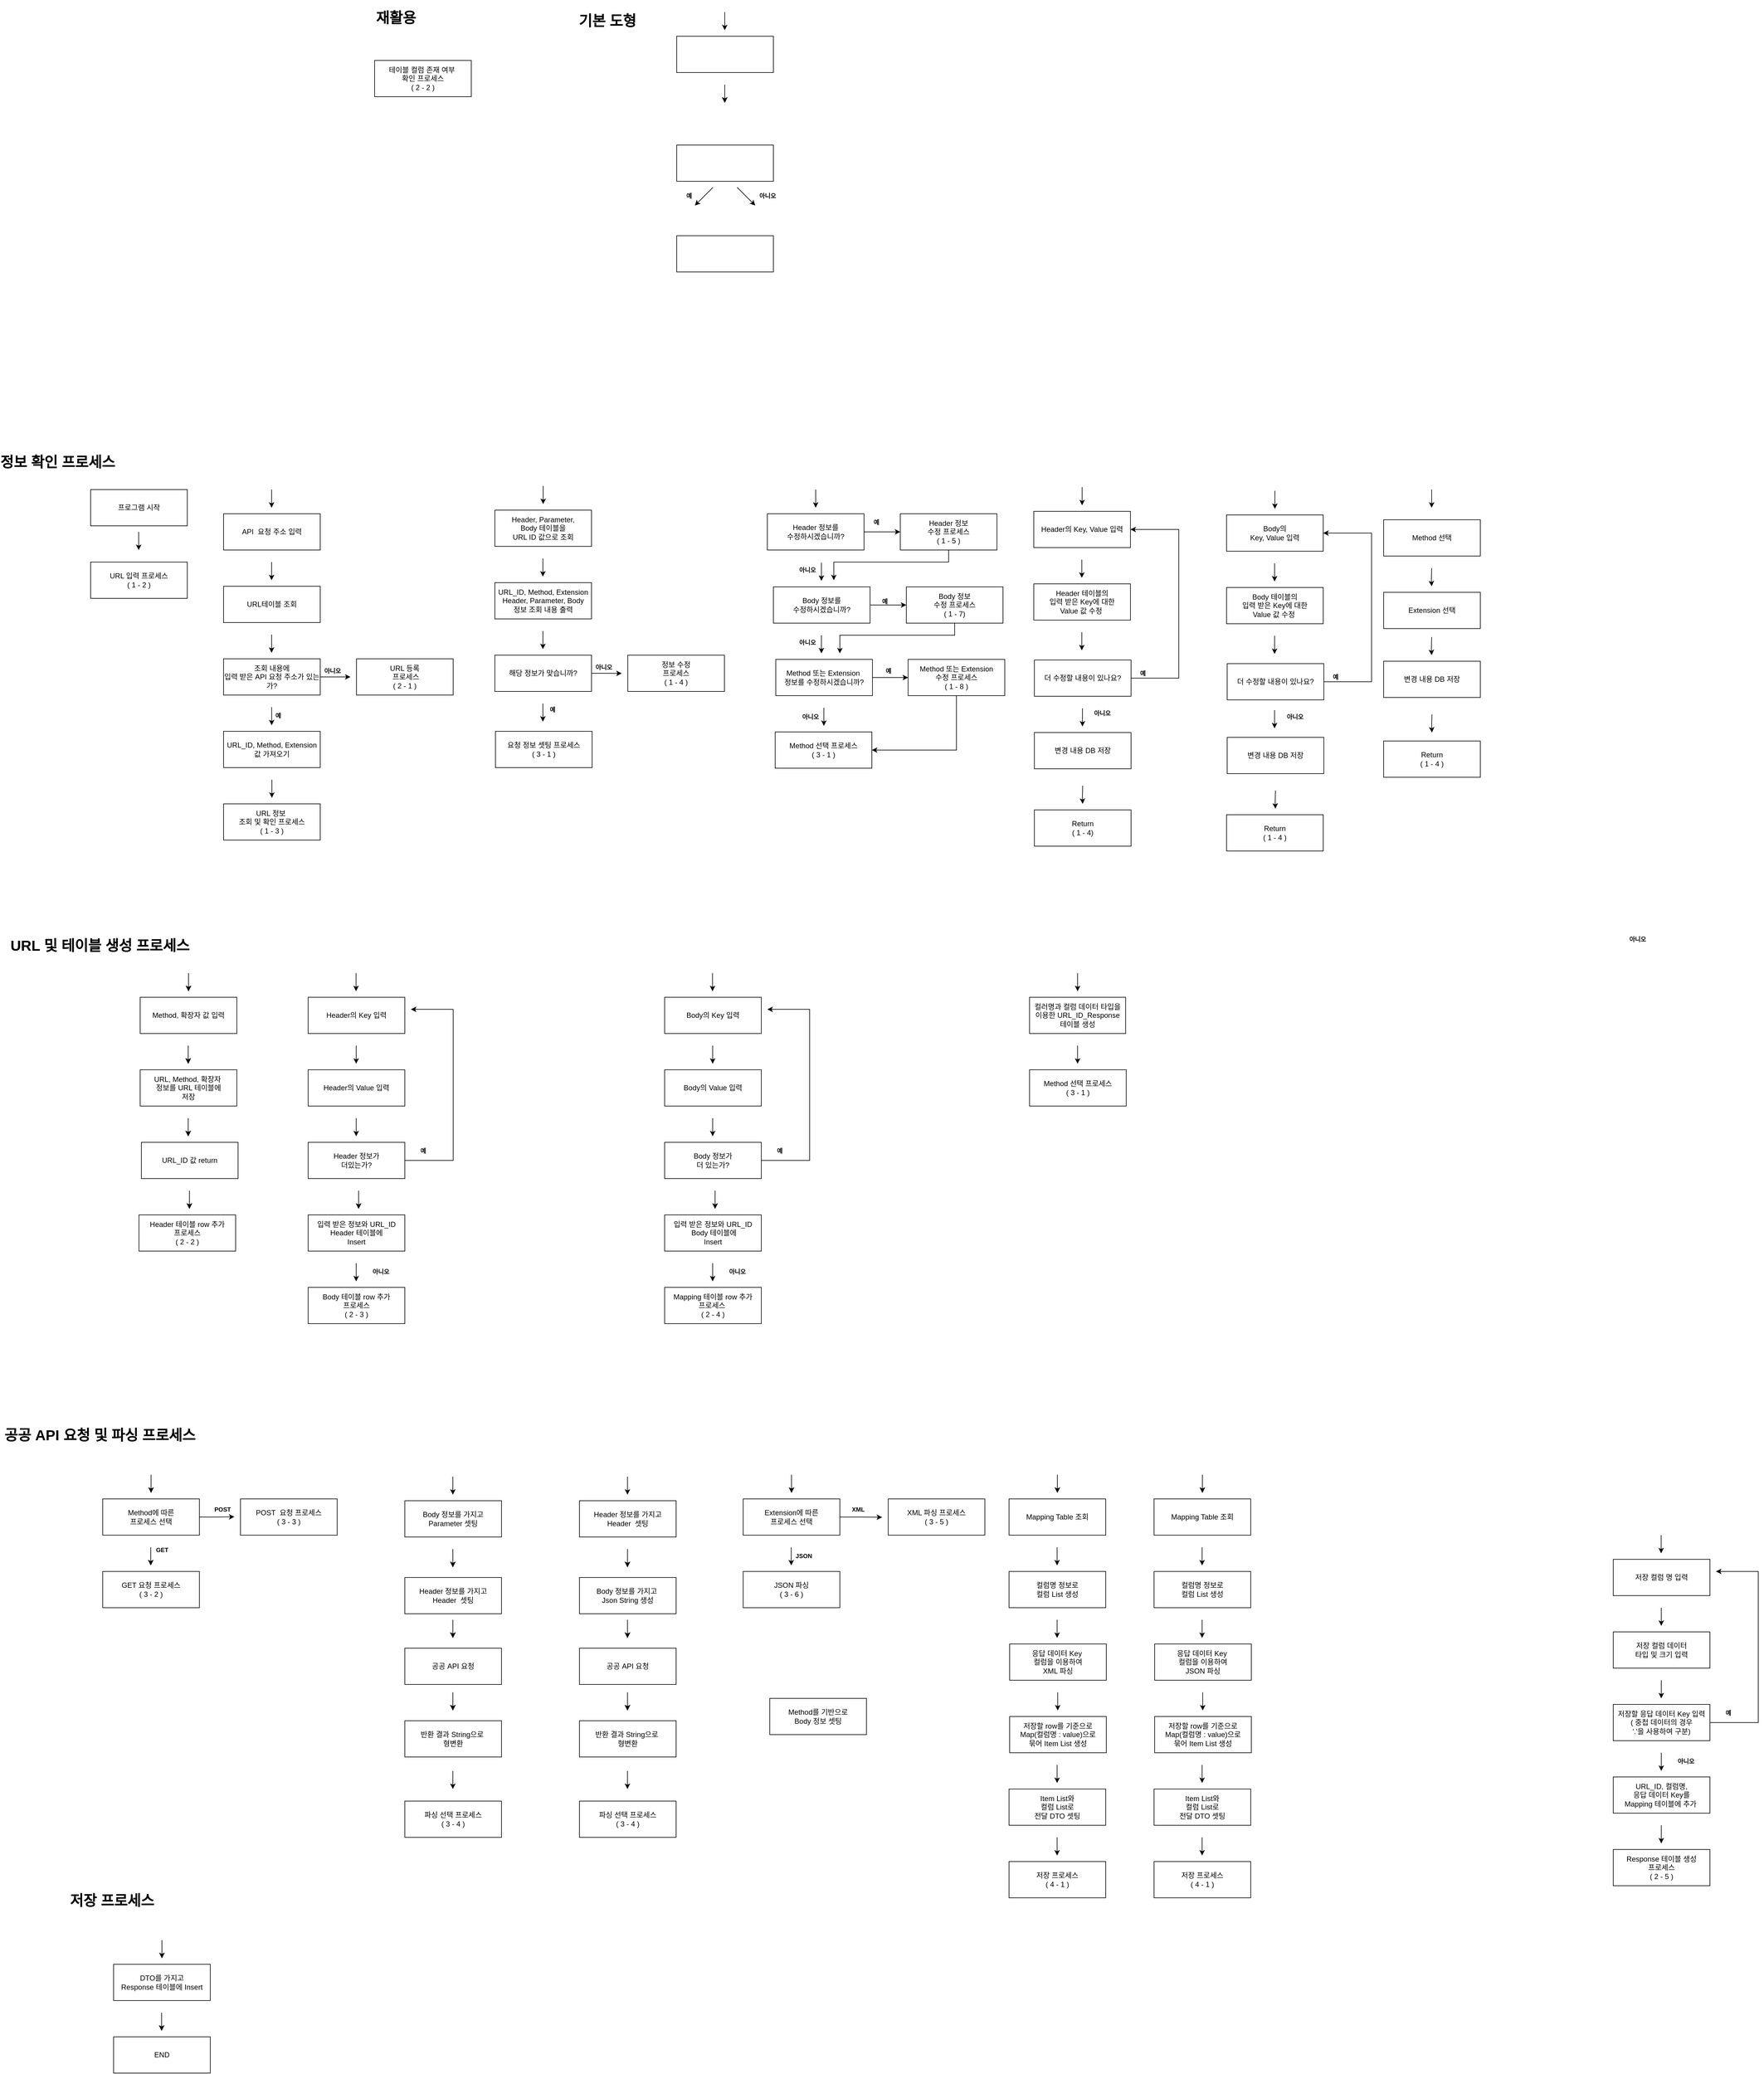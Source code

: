<mxfile version="20.4.0" type="device"><diagram id="ezxJfrLNU8E1f4-8WLZp" name="페이지-1"><mxGraphModel dx="3432" dy="4500" grid="1" gridSize="10" guides="1" tooltips="1" connect="1" arrows="1" fold="1" page="1" pageScale="1" pageWidth="827" pageHeight="1169" math="0" shadow="0"><root><mxCell id="0"/><mxCell id="1" parent="0"/><mxCell id="agBknkNXiRaKQyXwl-tE-4" value="&lt;font style=&quot;vertical-align: inherit;&quot;&gt;&lt;font style=&quot;vertical-align: inherit;&quot;&gt;&lt;font style=&quot;vertical-align: inherit;&quot;&gt;&lt;font style=&quot;vertical-align: inherit;&quot;&gt;&lt;font style=&quot;vertical-align: inherit;&quot;&gt;&lt;font style=&quot;vertical-align: inherit;&quot;&gt;&lt;font style=&quot;vertical-align: inherit;&quot;&gt;&lt;font style=&quot;vertical-align: inherit;&quot;&gt;&lt;font style=&quot;vertical-align: inherit;&quot;&gt;&lt;font style=&quot;vertical-align: inherit;&quot;&gt;&lt;font style=&quot;vertical-align: inherit;&quot;&gt;&lt;font style=&quot;vertical-align: inherit;&quot;&gt;&lt;font style=&quot;vertical-align: inherit;&quot;&gt;&lt;font style=&quot;vertical-align: inherit;&quot;&gt;프로그램 시작&lt;/font&gt;&lt;/font&gt;&lt;/font&gt;&lt;/font&gt;&lt;/font&gt;&lt;/font&gt;&lt;/font&gt;&lt;/font&gt;&lt;/font&gt;&lt;/font&gt;&lt;/font&gt;&lt;/font&gt;&lt;br&gt;&lt;/font&gt;&lt;/font&gt;" style="rounded=0;whiteSpace=wrap;html=1;" parent="1" vertex="1"><mxGeometry x="-760" y="-1880" width="160" height="60" as="geometry"/></mxCell><mxCell id="agBknkNXiRaKQyXwl-tE-5" value="" style="endArrow=classic;html=1;rounded=0;" parent="1" edge="1"><mxGeometry width="50" height="50" relative="1" as="geometry"><mxPoint x="-680.5" y="-1810" as="sourcePoint"/><mxPoint x="-680.5" y="-1780" as="targetPoint"/><Array as="points"><mxPoint x="-680.5" y="-1780"/></Array></mxGeometry></mxCell><mxCell id="agBknkNXiRaKQyXwl-tE-6" value="&lt;font style=&quot;vertical-align: inherit;&quot;&gt;&lt;font style=&quot;vertical-align: inherit;&quot;&gt;&lt;font style=&quot;vertical-align: inherit;&quot;&gt;&lt;font style=&quot;vertical-align: inherit;&quot;&gt;URL 입력 프로세스&lt;br&gt;&lt;/font&gt;&lt;/font&gt;&lt;font style=&quot;vertical-align: inherit;&quot;&gt;&lt;font style=&quot;vertical-align: inherit;&quot;&gt;( 1 - 2 )&lt;/font&gt;&lt;/font&gt;&lt;br&gt;&lt;/font&gt;&lt;/font&gt;" style="rounded=0;whiteSpace=wrap;html=1;" parent="1" vertex="1"><mxGeometry x="-760" y="-1760" width="160" height="60" as="geometry"/></mxCell><mxCell id="agBknkNXiRaKQyXwl-tE-9" value="&lt;font style=&quot;vertical-align: inherit;&quot;&gt;&lt;font style=&quot;vertical-align: inherit;&quot;&gt;&lt;br&gt;&lt;/font&gt;&lt;/font&gt;" style="rounded=0;whiteSpace=wrap;html=1;" parent="1" vertex="1"><mxGeometry x="210" y="-2630" width="160" height="60" as="geometry"/></mxCell><mxCell id="agBknkNXiRaKQyXwl-tE-10" value="" style="endArrow=classic;html=1;rounded=0;" parent="1" edge="1"><mxGeometry width="50" height="50" relative="1" as="geometry"><mxPoint x="289.5" y="-2550" as="sourcePoint"/><mxPoint x="289.5" y="-2520" as="targetPoint"/><Array as="points"><mxPoint x="289.5" y="-2520"/></Array></mxGeometry></mxCell><mxCell id="agBknkNXiRaKQyXwl-tE-11" value="&lt;font style=&quot;vertical-align: inherit;&quot;&gt;&lt;font style=&quot;vertical-align: inherit;&quot;&gt;&lt;br&gt;&lt;/font&gt;&lt;/font&gt;" style="rounded=0;whiteSpace=wrap;html=1;" parent="1" vertex="1"><mxGeometry x="210" y="-2450" width="160" height="60" as="geometry"/></mxCell><mxCell id="agBknkNXiRaKQyXwl-tE-13" value="" style="endArrow=classic;html=1;rounded=0;" parent="1" edge="1"><mxGeometry width="50" height="50" relative="1" as="geometry"><mxPoint x="270" y="-2380" as="sourcePoint"/><mxPoint x="240" y="-2350" as="targetPoint"/><Array as="points"><mxPoint x="240" y="-2350"/></Array></mxGeometry></mxCell><mxCell id="agBknkNXiRaKQyXwl-tE-14" value="" style="endArrow=classic;html=1;rounded=0;" parent="1" edge="1"><mxGeometry width="50" height="50" relative="1" as="geometry"><mxPoint x="310" y="-2380" as="sourcePoint"/><mxPoint x="340" y="-2350" as="targetPoint"/><Array as="points"><mxPoint x="340" y="-2350"/></Array></mxGeometry></mxCell><mxCell id="agBknkNXiRaKQyXwl-tE-15" value="&lt;font style=&quot;vertical-align: inherit;&quot;&gt;&lt;font style=&quot;vertical-align: inherit;&quot;&gt;&lt;font style=&quot;vertical-align: inherit;&quot;&gt;&lt;font style=&quot;vertical-align: inherit;&quot;&gt;API&amp;nbsp; 요청 주소 입력&lt;/font&gt;&lt;/font&gt;&lt;br&gt;&lt;/font&gt;&lt;/font&gt;" style="rounded=0;whiteSpace=wrap;html=1;" parent="1" vertex="1"><mxGeometry x="-540" y="-1840" width="160" height="60" as="geometry"/></mxCell><mxCell id="agBknkNXiRaKQyXwl-tE-16" value="" style="endArrow=classic;html=1;rounded=0;" parent="1" edge="1"><mxGeometry width="50" height="50" relative="1" as="geometry"><mxPoint x="-460.5" y="-1760" as="sourcePoint"/><mxPoint x="-460.5" y="-1730" as="targetPoint"/><Array as="points"><mxPoint x="-460.5" y="-1730"/></Array></mxGeometry></mxCell><mxCell id="aaFcNMp9wYEtzY8i_AJc-91" style="edgeStyle=orthogonalEdgeStyle;rounded=0;orthogonalLoop=1;jettySize=auto;html=1;exitX=1;exitY=0.5;exitDx=0;exitDy=0;" parent="1" source="agBknkNXiRaKQyXwl-tE-17" edge="1"><mxGeometry relative="1" as="geometry"><mxPoint x="-330" y="-1570" as="targetPoint"/></mxGeometry></mxCell><mxCell id="agBknkNXiRaKQyXwl-tE-17" value="&lt;font style=&quot;vertical-align: inherit;&quot;&gt;&lt;font style=&quot;vertical-align: inherit;&quot;&gt;&lt;font style=&quot;vertical-align: inherit;&quot;&gt;&lt;font style=&quot;vertical-align: inherit;&quot;&gt;조회 내용에&lt;br&gt;&lt;/font&gt;&lt;/font&gt;&lt;font style=&quot;vertical-align: inherit;&quot;&gt;&lt;font style=&quot;vertical-align: inherit;&quot;&gt;입력 받은 API 요청 주소가 있는가?&lt;/font&gt;&lt;/font&gt;&lt;br&gt;&lt;/font&gt;&lt;/font&gt;" style="rounded=0;whiteSpace=wrap;html=1;" parent="1" vertex="1"><mxGeometry x="-540" y="-1600" width="160" height="60" as="geometry"/></mxCell><mxCell id="agBknkNXiRaKQyXwl-tE-18" value="" style="endArrow=classic;html=1;rounded=0;" parent="1" edge="1"><mxGeometry width="50" height="50" relative="1" as="geometry"><mxPoint x="-598" y="-1080" as="sourcePoint"/><mxPoint x="-598" y="-1050" as="targetPoint"/><Array as="points"><mxPoint x="-598" y="-1050"/></Array></mxGeometry></mxCell><mxCell id="agBknkNXiRaKQyXwl-tE-19" value="&lt;font style=&quot;vertical-align: inherit;&quot;&gt;&lt;font style=&quot;vertical-align: inherit;&quot;&gt;&lt;font style=&quot;vertical-align: inherit;&quot;&gt;&lt;font style=&quot;vertical-align: inherit;&quot;&gt;URL테이블 조회&lt;/font&gt;&lt;/font&gt;&lt;br&gt;&lt;/font&gt;&lt;/font&gt;" style="rounded=0;whiteSpace=wrap;html=1;" parent="1" vertex="1"><mxGeometry x="-540" y="-1720" width="160" height="60" as="geometry"/></mxCell><mxCell id="agBknkNXiRaKQyXwl-tE-20" value="" style="endArrow=classic;html=1;rounded=0;" parent="1" edge="1"><mxGeometry width="50" height="50" relative="1" as="geometry"><mxPoint x="-460.5" y="-1640" as="sourcePoint"/><mxPoint x="-460.5" y="-1610" as="targetPoint"/><Array as="points"><mxPoint x="-460.5" y="-1610"/></Array></mxGeometry></mxCell><mxCell id="agBknkNXiRaKQyXwl-tE-24" value="" style="endArrow=classic;html=1;rounded=0;" parent="1" edge="1"><mxGeometry width="50" height="50" relative="1" as="geometry"><mxPoint x="-460" y="-1400" as="sourcePoint"/><mxPoint x="-460" y="-1370" as="targetPoint"/><Array as="points"><mxPoint x="-460" y="-1370"/></Array></mxGeometry></mxCell><mxCell id="agBknkNXiRaKQyXwl-tE-28" value="&lt;font size=&quot;1&quot;&gt;&lt;font style=&quot;vertical-align: inherit;&quot;&gt;&lt;font style=&quot;vertical-align: inherit;&quot;&gt;예&lt;/font&gt;&lt;/font&gt;&lt;/font&gt;" style="text;strokeColor=none;fillColor=none;html=1;fontSize=24;fontStyle=1;verticalAlign=middle;align=center;" parent="1" vertex="1"><mxGeometry x="190" y="-2380" width="80" height="20" as="geometry"/></mxCell><mxCell id="agBknkNXiRaKQyXwl-tE-29" value="&lt;font size=&quot;1&quot;&gt;&lt;font style=&quot;vertical-align: inherit;&quot;&gt;&lt;font style=&quot;vertical-align: inherit;&quot;&gt;아니오&lt;/font&gt;&lt;/font&gt;&lt;/font&gt;" style="text;strokeColor=none;fillColor=none;html=1;fontSize=24;fontStyle=1;verticalAlign=middle;align=center;" parent="1" vertex="1"><mxGeometry x="320" y="-2380" width="80" height="20" as="geometry"/></mxCell><mxCell id="agBknkNXiRaKQyXwl-tE-30" value="&lt;font style=&quot;vertical-align: inherit;&quot;&gt;&lt;font style=&quot;vertical-align: inherit;&quot;&gt;URL_ID, Method, Extension&lt;br&gt;값 가져오기&lt;/font&gt;&lt;/font&gt;" style="rounded=0;whiteSpace=wrap;html=1;" parent="1" vertex="1"><mxGeometry x="-540" y="-1480" width="160" height="60" as="geometry"/></mxCell><mxCell id="agBknkNXiRaKQyXwl-tE-33" value="&lt;font size=&quot;1&quot;&gt;&lt;font style=&quot;vertical-align: inherit;&quot;&gt;&lt;font style=&quot;vertical-align: inherit;&quot;&gt;예&lt;/font&gt;&lt;/font&gt;&lt;/font&gt;" style="text;strokeColor=none;fillColor=none;html=1;fontSize=24;fontStyle=1;verticalAlign=middle;align=center;" parent="1" vertex="1"><mxGeometry x="-490" y="-1520" width="80" height="20" as="geometry"/></mxCell><mxCell id="agBknkNXiRaKQyXwl-tE-34" value="&lt;font size=&quot;1&quot;&gt;&lt;font style=&quot;vertical-align: inherit;&quot;&gt;&lt;font style=&quot;vertical-align: inherit;&quot;&gt;아니오&lt;/font&gt;&lt;/font&gt;&lt;/font&gt;" style="text;strokeColor=none;fillColor=none;html=1;fontSize=24;fontStyle=1;verticalAlign=middle;align=center;" parent="1" vertex="1"><mxGeometry x="-400" y="-1594" width="80" height="20" as="geometry"/></mxCell><mxCell id="agBknkNXiRaKQyXwl-tE-35" value="&lt;font style=&quot;vertical-align: inherit;&quot;&gt;&lt;font style=&quot;vertical-align: inherit;&quot;&gt;&lt;br&gt;&lt;/font&gt;&lt;/font&gt;" style="rounded=0;whiteSpace=wrap;html=1;" parent="1" vertex="1"><mxGeometry x="210" y="-2300" width="160" height="60" as="geometry"/></mxCell><mxCell id="agBknkNXiRaKQyXwl-tE-36" value="&lt;font style=&quot;vertical-align: inherit;&quot;&gt;&lt;font style=&quot;vertical-align: inherit;&quot;&gt;&lt;font style=&quot;vertical-align: inherit;&quot;&gt;&lt;font style=&quot;vertical-align: inherit;&quot;&gt;URL 정보&amp;nbsp; &lt;br&gt;조회 및 확인 프로세스&lt;br&gt;&lt;/font&gt;&lt;/font&gt;( 1 - 3 )&lt;br&gt;&lt;/font&gt;&lt;/font&gt;" style="rounded=0;whiteSpace=wrap;html=1;" parent="1" vertex="1"><mxGeometry x="-540" y="-1360" width="160" height="60" as="geometry"/></mxCell><mxCell id="agBknkNXiRaKQyXwl-tE-37" value="&lt;font style=&quot;vertical-align: inherit;&quot;&gt;&lt;font style=&quot;vertical-align: inherit;&quot;&gt;&lt;font style=&quot;vertical-align: inherit;&quot;&gt;&lt;font style=&quot;vertical-align: inherit;&quot;&gt;&lt;font style=&quot;vertical-align: inherit;&quot;&gt;&lt;font style=&quot;vertical-align: inherit;&quot;&gt;URL 등록&lt;/font&gt;&lt;/font&gt;&lt;br&gt;&lt;/font&gt;&lt;/font&gt;&lt;font style=&quot;vertical-align: inherit;&quot;&gt;&lt;font style=&quot;vertical-align: inherit;&quot;&gt;&lt;font style=&quot;vertical-align: inherit;&quot;&gt;&lt;font style=&quot;vertical-align: inherit;&quot;&gt;&amp;nbsp;프로세스&lt;/font&gt;&lt;/font&gt;&lt;br&gt;&lt;/font&gt;&lt;/font&gt;&lt;font style=&quot;vertical-align: inherit;&quot;&gt;&lt;font style=&quot;vertical-align: inherit;&quot;&gt;&lt;font style=&quot;vertical-align: inherit;&quot;&gt;&lt;font style=&quot;vertical-align: inherit;&quot;&gt;( 2 - 1 )&lt;/font&gt;&lt;/font&gt;&lt;/font&gt;&lt;/font&gt;&lt;br&gt;&lt;/font&gt;&lt;/font&gt;" style="rounded=0;whiteSpace=wrap;html=1;" parent="1" vertex="1"><mxGeometry x="-320" y="-1600" width="160" height="60" as="geometry"/></mxCell><mxCell id="agBknkNXiRaKQyXwl-tE-38" value="" style="endArrow=classic;html=1;rounded=0;" parent="1" edge="1"><mxGeometry width="50" height="50" relative="1" as="geometry"><mxPoint x="289.5" y="-2670" as="sourcePoint"/><mxPoint x="289.5" y="-2640" as="targetPoint"/><Array as="points"><mxPoint x="289.5" y="-2640"/></Array></mxGeometry></mxCell><mxCell id="agBknkNXiRaKQyXwl-tE-39" value="&lt;font style=&quot;vertical-align: inherit;&quot;&gt;&lt;font style=&quot;vertical-align: inherit;&quot;&gt;Method 값 입력&lt;br&gt;&lt;/font&gt;&lt;/font&gt;" style="rounded=0;whiteSpace=wrap;html=1;" parent="1" vertex="1"><mxGeometry x="-678" y="-1040" width="160" height="60" as="geometry"/></mxCell><mxCell id="agBknkNXiRaKQyXwl-tE-40" value="" style="endArrow=classic;html=1;rounded=0;" parent="1" edge="1"><mxGeometry width="50" height="50" relative="1" as="geometry"><mxPoint x="-598.5" y="-960" as="sourcePoint"/><mxPoint x="-598.5" y="-930" as="targetPoint"/><Array as="points"><mxPoint x="-598.5" y="-930"/></Array></mxGeometry></mxCell><mxCell id="agBknkNXiRaKQyXwl-tE-41" value="&lt;font style=&quot;vertical-align: inherit;&quot;&gt;&lt;font style=&quot;vertical-align: inherit;&quot;&gt;URL_ID 값 return&lt;br&gt;&lt;/font&gt;&lt;/font&gt;" style="rounded=0;whiteSpace=wrap;html=1;" parent="1" vertex="1"><mxGeometry x="-676" y="-800" width="160" height="60" as="geometry"/></mxCell><mxCell id="agBknkNXiRaKQyXwl-tE-42" value="" style="endArrow=classic;html=1;rounded=0;" parent="1" edge="1"><mxGeometry width="50" height="50" relative="1" as="geometry"><mxPoint x="-596.5" y="-720" as="sourcePoint"/><mxPoint x="-596.5" y="-690" as="targetPoint"/><Array as="points"><mxPoint x="-596.5" y="-690"/></Array></mxGeometry></mxCell><mxCell id="agBknkNXiRaKQyXwl-tE-43" value="&lt;font style=&quot;vertical-align: inherit;&quot;&gt;&lt;font style=&quot;vertical-align: inherit;&quot;&gt;Header 테이블 생성&lt;br&gt;( 2 - 2 )&lt;br&gt;&lt;/font&gt;&lt;/font&gt;" style="rounded=0;whiteSpace=wrap;html=1;" parent="1" vertex="1"><mxGeometry x="-680" y="-680" width="160" height="60" as="geometry"/></mxCell><mxCell id="agBknkNXiRaKQyXwl-tE-53" value="" style="endArrow=classic;html=1;rounded=0;" parent="1" edge="1"><mxGeometry width="50" height="50" relative="1" as="geometry"><mxPoint x="-460.5" y="-1880" as="sourcePoint"/><mxPoint x="-460.5" y="-1850" as="targetPoint"/><Array as="points"><mxPoint x="-460.5" y="-1850"/></Array></mxGeometry></mxCell><mxCell id="agBknkNXiRaKQyXwl-tE-68" value="" style="endArrow=classic;html=1;rounded=0;" parent="1" edge="1"><mxGeometry width="50" height="50" relative="1" as="geometry"><mxPoint x="880.95" y="-1884" as="sourcePoint"/><mxPoint x="880.95" y="-1854" as="targetPoint"/><Array as="points"><mxPoint x="880.95" y="-1854"/></Array></mxGeometry></mxCell><mxCell id="agBknkNXiRaKQyXwl-tE-69" value="&lt;font style=&quot;vertical-align: inherit;&quot;&gt;&lt;font style=&quot;vertical-align: inherit;&quot;&gt;Header의 Key, Value 입력&lt;br&gt;&lt;/font&gt;&lt;/font&gt;" style="rounded=0;whiteSpace=wrap;html=1;" parent="1" vertex="1"><mxGeometry x="800.95" y="-1844" width="160" height="60" as="geometry"/></mxCell><mxCell id="agBknkNXiRaKQyXwl-tE-70" value="" style="endArrow=classic;html=1;rounded=0;" parent="1" edge="1"><mxGeometry width="50" height="50" relative="1" as="geometry"><mxPoint x="880.45" y="-1764" as="sourcePoint"/><mxPoint x="880.45" y="-1734" as="targetPoint"/><Array as="points"><mxPoint x="880.45" y="-1734"/></Array></mxGeometry></mxCell><mxCell id="agBknkNXiRaKQyXwl-tE-73" value="&lt;font style=&quot;vertical-align: inherit;&quot;&gt;&lt;font style=&quot;vertical-align: inherit;&quot;&gt;Header 테이블의 &lt;br&gt;입력 받은 Key에 대한&lt;br&gt;Value 값 수정&amp;nbsp;&lt;br&gt;&lt;/font&gt;&lt;/font&gt;" style="rounded=0;whiteSpace=wrap;html=1;" parent="1" vertex="1"><mxGeometry x="800.95" y="-1724" width="160" height="60" as="geometry"/></mxCell><mxCell id="agBknkNXiRaKQyXwl-tE-74" value="" style="endArrow=classic;html=1;rounded=0;" parent="1" edge="1"><mxGeometry width="50" height="50" relative="1" as="geometry"><mxPoint x="880.45" y="-1644" as="sourcePoint"/><mxPoint x="880.45" y="-1614" as="targetPoint"/><Array as="points"><mxPoint x="880.45" y="-1614"/></Array></mxGeometry></mxCell><mxCell id="aaFcNMp9wYEtzY8i_AJc-97" style="edgeStyle=orthogonalEdgeStyle;rounded=0;orthogonalLoop=1;jettySize=auto;html=1;exitX=1;exitY=0.5;exitDx=0;exitDy=0;entryX=1;entryY=0.5;entryDx=0;entryDy=0;" parent="1" source="agBknkNXiRaKQyXwl-tE-75" target="agBknkNXiRaKQyXwl-tE-69" edge="1"><mxGeometry relative="1" as="geometry"><mxPoint x="1040.95" y="-1824" as="targetPoint"/><Array as="points"><mxPoint x="1040.95" y="-1568"/><mxPoint x="1040.95" y="-1814"/></Array></mxGeometry></mxCell><mxCell id="agBknkNXiRaKQyXwl-tE-75" value="&lt;font style=&quot;vertical-align: inherit;&quot;&gt;&lt;font style=&quot;vertical-align: inherit;&quot;&gt;더 수정할 내용이 있나요?&lt;br&gt;&lt;/font&gt;&lt;/font&gt;" style="rounded=0;whiteSpace=wrap;html=1;" parent="1" vertex="1"><mxGeometry x="801.95" y="-1598" width="160" height="60" as="geometry"/></mxCell><mxCell id="agBknkNXiRaKQyXwl-tE-78" value="&lt;font size=&quot;1&quot;&gt;&lt;font style=&quot;vertical-align: inherit;&quot;&gt;&lt;font style=&quot;vertical-align: inherit;&quot;&gt;아니오&lt;/font&gt;&lt;/font&gt;&lt;/font&gt;" style="text;strokeColor=none;fillColor=none;html=1;fontSize=24;fontStyle=1;verticalAlign=middle;align=center;" parent="1" vertex="1"><mxGeometry x="873.95" y="-1524" width="80" height="20" as="geometry"/></mxCell><mxCell id="agBknkNXiRaKQyXwl-tE-79" value="" style="endArrow=classic;html=1;rounded=0;" parent="1" edge="1"><mxGeometry width="50" height="50" relative="1" as="geometry"><mxPoint x="-11" y="-1886" as="sourcePoint"/><mxPoint x="-11" y="-1856" as="targetPoint"/><Array as="points"><mxPoint x="-11" y="-1856"/></Array></mxGeometry></mxCell><mxCell id="agBknkNXiRaKQyXwl-tE-80" value="&lt;font style=&quot;vertical-align: inherit;&quot;&gt;&lt;font style=&quot;vertical-align: inherit;&quot;&gt;Header, Parameter, &lt;br&gt;Body 테이블을&lt;br&gt;URL ID 값으로 조회&lt;br&gt;&lt;/font&gt;&lt;/font&gt;" style="rounded=0;whiteSpace=wrap;html=1;" parent="1" vertex="1"><mxGeometry x="-91" y="-1846" width="160" height="60" as="geometry"/></mxCell><mxCell id="agBknkNXiRaKQyXwl-tE-81" value="" style="endArrow=classic;html=1;rounded=0;" parent="1" edge="1"><mxGeometry width="50" height="50" relative="1" as="geometry"><mxPoint x="-11.5" y="-1766" as="sourcePoint"/><mxPoint x="-11.5" y="-1736" as="targetPoint"/><Array as="points"><mxPoint x="-11.5" y="-1736"/></Array></mxGeometry></mxCell><mxCell id="agBknkNXiRaKQyXwl-tE-82" value="&lt;font style=&quot;vertical-align: inherit;&quot;&gt;&lt;font style=&quot;vertical-align: inherit;&quot;&gt;URL_ID, Method, Extension&lt;br&gt;Header, Parameter, Body&lt;br&gt;정보 조회 내용 출력&lt;br&gt;&lt;/font&gt;&lt;/font&gt;" style="rounded=0;whiteSpace=wrap;html=1;" parent="1" vertex="1"><mxGeometry x="-91" y="-1726" width="160" height="60" as="geometry"/></mxCell><mxCell id="agBknkNXiRaKQyXwl-tE-83" value="" style="endArrow=classic;html=1;rounded=0;" parent="1" edge="1"><mxGeometry width="50" height="50" relative="1" as="geometry"><mxPoint x="-11.5" y="-1646" as="sourcePoint"/><mxPoint x="-11.5" y="-1616" as="targetPoint"/><Array as="points"><mxPoint x="-11.5" y="-1616"/></Array></mxGeometry></mxCell><mxCell id="aaFcNMp9wYEtzY8i_AJc-86" style="edgeStyle=orthogonalEdgeStyle;rounded=0;orthogonalLoop=1;jettySize=auto;html=1;exitX=1;exitY=0.5;exitDx=0;exitDy=0;" parent="1" source="agBknkNXiRaKQyXwl-tE-85" edge="1"><mxGeometry relative="1" as="geometry"><mxPoint x="119" y="-1575.852" as="targetPoint"/></mxGeometry></mxCell><mxCell id="agBknkNXiRaKQyXwl-tE-85" value="&lt;font style=&quot;vertical-align: inherit;&quot;&gt;&lt;font style=&quot;vertical-align: inherit;&quot;&gt;해당 정보가 맞습니까?&lt;br&gt;&lt;/font&gt;&lt;/font&gt;" style="rounded=0;whiteSpace=wrap;html=1;" parent="1" vertex="1"><mxGeometry x="-91" y="-1606" width="160" height="60" as="geometry"/></mxCell><mxCell id="agBknkNXiRaKQyXwl-tE-86" value="" style="endArrow=classic;html=1;rounded=0;" parent="1" edge="1"><mxGeometry width="50" height="50" relative="1" as="geometry"><mxPoint x="-11.5" y="-1526" as="sourcePoint"/><mxPoint x="-11.5" y="-1496" as="targetPoint"/><Array as="points"><mxPoint x="-11.5" y="-1496"/></Array></mxGeometry></mxCell><mxCell id="agBknkNXiRaKQyXwl-tE-87" value="&lt;font style=&quot;vertical-align: inherit;&quot;&gt;&lt;font style=&quot;vertical-align: inherit;&quot;&gt;요청 정보 셋팅 프로세스&lt;br&gt;( 3 - 1 )&lt;br&gt;&lt;/font&gt;&lt;/font&gt;" style="rounded=0;whiteSpace=wrap;html=1;" parent="1" vertex="1"><mxGeometry x="-90" y="-1480" width="160" height="60" as="geometry"/></mxCell><mxCell id="agBknkNXiRaKQyXwl-tE-88" value="&lt;font size=&quot;1&quot;&gt;&lt;font style=&quot;vertical-align: inherit;&quot;&gt;&lt;font style=&quot;vertical-align: inherit;&quot;&gt;예&lt;/font&gt;&lt;/font&gt;&lt;/font&gt;" style="text;strokeColor=none;fillColor=none;html=1;fontSize=24;fontStyle=1;verticalAlign=middle;align=center;" parent="1" vertex="1"><mxGeometry x="-36" y="-1530" width="80" height="20" as="geometry"/></mxCell><mxCell id="agBknkNXiRaKQyXwl-tE-115" value="&lt;font style=&quot;vertical-align: inherit;&quot;&gt;&lt;font style=&quot;vertical-align: inherit;&quot;&gt;테이블 컬럼 존재 여부&amp;nbsp;&lt;br&gt;확인 프로세스&lt;br&gt;( 2 - 2 )&lt;br&gt;&lt;/font&gt;&lt;/font&gt;" style="rounded=0;whiteSpace=wrap;html=1;" parent="1" vertex="1"><mxGeometry x="-290" y="-2590" width="160" height="60" as="geometry"/></mxCell><mxCell id="agBknkNXiRaKQyXwl-tE-166" value="URL 및 테이블 생성 프로세스" style="text;strokeColor=none;fillColor=none;html=1;fontSize=24;fontStyle=1;verticalAlign=middle;align=center;" parent="1" vertex="1"><mxGeometry x="-840" y="-1160" width="190" height="70" as="geometry"/></mxCell><mxCell id="agBknkNXiRaKQyXwl-tE-167" value="저장 프로세스" style="text;strokeColor=none;fillColor=none;html=1;fontSize=24;fontStyle=1;verticalAlign=middle;align=center;" parent="1" vertex="1"><mxGeometry x="-820" y="420" width="190" height="70" as="geometry"/></mxCell><mxCell id="agBknkNXiRaKQyXwl-tE-168" value="기본 도형" style="text;strokeColor=none;fillColor=none;html=1;fontSize=24;fontStyle=1;verticalAlign=middle;align=center;" parent="1" vertex="1"><mxGeometry y="-2690" width="190" height="70" as="geometry"/></mxCell><mxCell id="agBknkNXiRaKQyXwl-tE-169" value="재활용" style="text;strokeColor=none;fillColor=none;html=1;fontSize=24;fontStyle=1;verticalAlign=middle;align=center;" parent="1" vertex="1"><mxGeometry x="-320" y="-2690" width="130" height="60" as="geometry"/></mxCell><mxCell id="aaFcNMp9wYEtzY8i_AJc-1" value="&lt;font style=&quot;vertical-align: inherit;&quot;&gt;&lt;font style=&quot;vertical-align: inherit;&quot;&gt;&lt;br&gt;&lt;/font&gt;&lt;/font&gt;" style="rounded=0;whiteSpace=wrap;html=1;" parent="1" vertex="1"><mxGeometry x="210" y="-2630" width="160" height="60" as="geometry"/></mxCell><mxCell id="aaFcNMp9wYEtzY8i_AJc-2" value="" style="endArrow=classic;html=1;rounded=0;" parent="1" edge="1"><mxGeometry width="50" height="50" relative="1" as="geometry"><mxPoint x="289.5" y="-2550.0" as="sourcePoint"/><mxPoint x="289.5" y="-2520.0" as="targetPoint"/><Array as="points"><mxPoint x="289.5" y="-2520"/></Array></mxGeometry></mxCell><mxCell id="aaFcNMp9wYEtzY8i_AJc-3" value="&lt;font style=&quot;vertical-align: inherit;&quot;&gt;&lt;font style=&quot;vertical-align: inherit;&quot;&gt;&lt;br&gt;&lt;/font&gt;&lt;/font&gt;" style="rounded=0;whiteSpace=wrap;html=1;" parent="1" vertex="1"><mxGeometry x="210" y="-2630" width="160" height="60" as="geometry"/></mxCell><mxCell id="aaFcNMp9wYEtzY8i_AJc-4" value="" style="endArrow=classic;html=1;rounded=0;" parent="1" edge="1"><mxGeometry width="50" height="50" relative="1" as="geometry"><mxPoint x="289.5" y="-2550.0" as="sourcePoint"/><mxPoint x="289.5" y="-2520.0" as="targetPoint"/><Array as="points"><mxPoint x="289.5" y="-2520"/></Array></mxGeometry></mxCell><mxCell id="aaFcNMp9wYEtzY8i_AJc-5" value="&lt;font style=&quot;vertical-align: inherit;&quot;&gt;&lt;font style=&quot;vertical-align: inherit;&quot;&gt;&lt;br&gt;&lt;/font&gt;&lt;/font&gt;" style="rounded=0;whiteSpace=wrap;html=1;" parent="1" vertex="1"><mxGeometry x="210" y="-2630" width="160" height="60" as="geometry"/></mxCell><mxCell id="aaFcNMp9wYEtzY8i_AJc-6" value="" style="endArrow=classic;html=1;rounded=0;" parent="1" edge="1"><mxGeometry width="50" height="50" relative="1" as="geometry"><mxPoint x="289.5" y="-2550.0" as="sourcePoint"/><mxPoint x="289.5" y="-2520.0" as="targetPoint"/><Array as="points"><mxPoint x="289.5" y="-2520"/></Array></mxGeometry></mxCell><mxCell id="aaFcNMp9wYEtzY8i_AJc-7" value="&lt;font style=&quot;vertical-align: inherit;&quot;&gt;&lt;font style=&quot;vertical-align: inherit;&quot;&gt;&lt;br&gt;&lt;/font&gt;&lt;/font&gt;" style="rounded=0;whiteSpace=wrap;html=1;" parent="1" vertex="1"><mxGeometry x="-678" y="-920" width="160" height="60" as="geometry"/></mxCell><mxCell id="aaFcNMp9wYEtzY8i_AJc-9" value="&lt;font style=&quot;vertical-align: inherit;&quot;&gt;&lt;font style=&quot;vertical-align: inherit;&quot;&gt;URL, Method&amp;nbsp;&lt;br&gt;정보를 URL 테이블에&lt;br&gt;저장&lt;br&gt;&lt;/font&gt;&lt;/font&gt;" style="rounded=0;whiteSpace=wrap;html=1;" parent="1" vertex="1"><mxGeometry x="-678" y="-920" width="160" height="60" as="geometry"/></mxCell><mxCell id="aaFcNMp9wYEtzY8i_AJc-10" value="" style="endArrow=classic;html=1;rounded=0;" parent="1" edge="1"><mxGeometry width="50" height="50" relative="1" as="geometry"><mxPoint x="-598.5" y="-840.0" as="sourcePoint"/><mxPoint x="-598.5" y="-810.0" as="targetPoint"/><Array as="points"><mxPoint x="-598.5" y="-810"/></Array></mxGeometry></mxCell><mxCell id="aaFcNMp9wYEtzY8i_AJc-11" value="" style="endArrow=classic;html=1;rounded=0;" parent="1" edge="1"><mxGeometry width="50" height="50" relative="1" as="geometry"><mxPoint x="-320.71" y="-1080" as="sourcePoint"/><mxPoint x="-320.71" y="-1050" as="targetPoint"/><Array as="points"><mxPoint x="-320.71" y="-1050"/></Array></mxGeometry></mxCell><mxCell id="aaFcNMp9wYEtzY8i_AJc-12" value="&lt;font style=&quot;vertical-align: inherit;&quot;&gt;&lt;font style=&quot;vertical-align: inherit;&quot;&gt;Header의 Key 입력&lt;br&gt;&lt;/font&gt;&lt;/font&gt;" style="rounded=0;whiteSpace=wrap;html=1;" parent="1" vertex="1"><mxGeometry x="-400" y="-1040" width="160" height="60" as="geometry"/></mxCell><mxCell id="aaFcNMp9wYEtzY8i_AJc-13" value="" style="endArrow=classic;html=1;rounded=0;" parent="1" edge="1"><mxGeometry width="50" height="50" relative="1" as="geometry"><mxPoint x="-320.5" y="-960" as="sourcePoint"/><mxPoint x="-320.5" y="-930" as="targetPoint"/><Array as="points"><mxPoint x="-320.5" y="-930"/></Array></mxGeometry></mxCell><mxCell id="aaFcNMp9wYEtzY8i_AJc-14" value="Header의 Value 입력" style="rounded=0;whiteSpace=wrap;html=1;" parent="1" vertex="1"><mxGeometry x="-400" y="-920" width="160" height="60" as="geometry"/></mxCell><mxCell id="aaFcNMp9wYEtzY8i_AJc-15" value="" style="endArrow=classic;html=1;rounded=0;" parent="1" edge="1"><mxGeometry width="50" height="50" relative="1" as="geometry"><mxPoint x="-320.5" y="-840" as="sourcePoint"/><mxPoint x="-320.5" y="-810" as="targetPoint"/><Array as="points"><mxPoint x="-320.5" y="-810"/></Array></mxGeometry></mxCell><mxCell id="aaFcNMp9wYEtzY8i_AJc-16" style="edgeStyle=orthogonalEdgeStyle;rounded=0;orthogonalLoop=1;jettySize=auto;html=1;fontSize=9;exitX=1;exitY=0.5;exitDx=0;exitDy=0;" parent="1" source="aaFcNMp9wYEtzY8i_AJc-17" edge="1"><mxGeometry relative="1" as="geometry"><mxPoint x="-230" y="-1020" as="targetPoint"/><Array as="points"><mxPoint x="-160" y="-770"/><mxPoint x="-160" y="-1020"/></Array><mxPoint x="-210" y="-770" as="sourcePoint"/></mxGeometry></mxCell><mxCell id="aaFcNMp9wYEtzY8i_AJc-17" value="&lt;font style=&quot;vertical-align: inherit;&quot;&gt;&lt;font style=&quot;vertical-align: inherit;&quot;&gt;Header 정보가 &lt;br&gt;더있는가?&lt;br&gt;&lt;/font&gt;&lt;/font&gt;" style="rounded=0;whiteSpace=wrap;html=1;" parent="1" vertex="1"><mxGeometry x="-400" y="-800" width="160" height="60" as="geometry"/></mxCell><mxCell id="aaFcNMp9wYEtzY8i_AJc-18" value="" style="endArrow=classic;html=1;rounded=0;" parent="1" edge="1"><mxGeometry width="50" height="50" relative="1" as="geometry"><mxPoint x="-320.5" y="-600" as="sourcePoint"/><mxPoint x="-320.5" y="-570" as="targetPoint"/><Array as="points"><mxPoint x="-320.5" y="-570"/></Array></mxGeometry></mxCell><mxCell id="aaFcNMp9wYEtzY8i_AJc-19" value="&lt;font style=&quot;vertical-align: inherit;&quot;&gt;&lt;font style=&quot;vertical-align: inherit;&quot;&gt;Body 테이블 row 추가&lt;br&gt;프로세스&lt;br&gt;( 2 - 3 )&lt;br&gt;&lt;/font&gt;&lt;/font&gt;" style="rounded=0;whiteSpace=wrap;html=1;" parent="1" vertex="1"><mxGeometry x="-400" y="-560" width="160" height="60" as="geometry"/></mxCell><mxCell id="aaFcNMp9wYEtzY8i_AJc-20" value="&lt;font size=&quot;1&quot;&gt;&lt;font style=&quot;vertical-align: inherit;&quot;&gt;&lt;font style=&quot;vertical-align: inherit;&quot;&gt;예&lt;/font&gt;&lt;/font&gt;&lt;/font&gt;" style="text;strokeColor=none;fillColor=none;html=1;fontSize=24;fontStyle=1;verticalAlign=middle;align=center;" parent="1" vertex="1"><mxGeometry x="-250" y="-800" width="80" height="20" as="geometry"/></mxCell><mxCell id="aaFcNMp9wYEtzY8i_AJc-21" value="&lt;font size=&quot;1&quot;&gt;&lt;font style=&quot;vertical-align: inherit;&quot;&gt;&lt;font style=&quot;vertical-align: inherit;&quot;&gt;아니오&lt;/font&gt;&lt;/font&gt;&lt;/font&gt;" style="text;strokeColor=none;fillColor=none;html=1;fontSize=24;fontStyle=1;verticalAlign=middle;align=center;" parent="1" vertex="1"><mxGeometry x="-320" y="-600" width="80" height="20" as="geometry"/></mxCell><mxCell id="aaFcNMp9wYEtzY8i_AJc-22" value="정보 확인 프로세스" style="text;strokeColor=none;fillColor=none;html=1;fontSize=24;fontStyle=1;verticalAlign=middle;align=center;" parent="1" vertex="1"><mxGeometry x="-910" y="-1960" width="190" height="70" as="geometry"/></mxCell><mxCell id="aaFcNMp9wYEtzY8i_AJc-28" value="" style="endArrow=classic;html=1;rounded=0;" parent="1" edge="1"><mxGeometry width="50" height="50" relative="1" as="geometry"><mxPoint x="-598" y="-1080" as="sourcePoint"/><mxPoint x="-598" y="-1050" as="targetPoint"/><Array as="points"><mxPoint x="-598" y="-1050"/></Array></mxGeometry></mxCell><mxCell id="aaFcNMp9wYEtzY8i_AJc-29" value="&lt;font style=&quot;vertical-align: inherit;&quot;&gt;&lt;font style=&quot;vertical-align: inherit;&quot;&gt;Method, 확장자 값 입력&lt;br&gt;&lt;/font&gt;&lt;/font&gt;" style="rounded=0;whiteSpace=wrap;html=1;" parent="1" vertex="1"><mxGeometry x="-678" y="-1040" width="160" height="60" as="geometry"/></mxCell><mxCell id="aaFcNMp9wYEtzY8i_AJc-30" value="" style="endArrow=classic;html=1;rounded=0;" parent="1" edge="1"><mxGeometry width="50" height="50" relative="1" as="geometry"><mxPoint x="-598.5" y="-960" as="sourcePoint"/><mxPoint x="-598.5" y="-930" as="targetPoint"/><Array as="points"><mxPoint x="-598.5" y="-930"/></Array></mxGeometry></mxCell><mxCell id="aaFcNMp9wYEtzY8i_AJc-31" value="&lt;font style=&quot;vertical-align: inherit;&quot;&gt;&lt;font style=&quot;vertical-align: inherit;&quot;&gt;URL_ID 값 return&lt;br&gt;&lt;/font&gt;&lt;/font&gt;" style="rounded=0;whiteSpace=wrap;html=1;" parent="1" vertex="1"><mxGeometry x="-676" y="-800" width="160" height="60" as="geometry"/></mxCell><mxCell id="aaFcNMp9wYEtzY8i_AJc-32" value="" style="endArrow=classic;html=1;rounded=0;" parent="1" edge="1"><mxGeometry width="50" height="50" relative="1" as="geometry"><mxPoint x="-596.5" y="-720" as="sourcePoint"/><mxPoint x="-596.5" y="-690" as="targetPoint"/><Array as="points"><mxPoint x="-596.5" y="-690"/></Array></mxGeometry></mxCell><mxCell id="aaFcNMp9wYEtzY8i_AJc-33" value="&lt;font style=&quot;vertical-align: inherit;&quot;&gt;&lt;font style=&quot;vertical-align: inherit;&quot;&gt;Header 테이블 row 추가&lt;br&gt;프로세스&lt;br&gt;( 2 - 2 )&lt;br&gt;&lt;/font&gt;&lt;/font&gt;" style="rounded=0;whiteSpace=wrap;html=1;" parent="1" vertex="1"><mxGeometry x="-680" y="-680" width="160" height="60" as="geometry"/></mxCell><mxCell id="aaFcNMp9wYEtzY8i_AJc-34" value="&lt;font style=&quot;vertical-align: inherit;&quot;&gt;&lt;font style=&quot;vertical-align: inherit;&quot;&gt;&lt;br&gt;&lt;/font&gt;&lt;/font&gt;" style="rounded=0;whiteSpace=wrap;html=1;" parent="1" vertex="1"><mxGeometry x="-678" y="-920" width="160" height="60" as="geometry"/></mxCell><mxCell id="aaFcNMp9wYEtzY8i_AJc-35" value="&lt;font style=&quot;vertical-align: inherit;&quot;&gt;&lt;font style=&quot;vertical-align: inherit;&quot;&gt;URL, Method, 확장자&amp;nbsp;&lt;br&gt;정보를 URL 테이블에&lt;br&gt;저장&lt;br&gt;&lt;/font&gt;&lt;/font&gt;" style="rounded=0;whiteSpace=wrap;html=1;" parent="1" vertex="1"><mxGeometry x="-678" y="-920" width="160" height="60" as="geometry"/></mxCell><mxCell id="aaFcNMp9wYEtzY8i_AJc-36" value="" style="endArrow=classic;html=1;rounded=0;" parent="1" edge="1"><mxGeometry width="50" height="50" relative="1" as="geometry"><mxPoint x="-598.5" y="-840.0" as="sourcePoint"/><mxPoint x="-598.5" y="-810.0" as="targetPoint"/><Array as="points"><mxPoint x="-598.5" y="-810"/></Array></mxGeometry></mxCell><mxCell id="aaFcNMp9wYEtzY8i_AJc-52" value="" style="endArrow=classic;html=1;rounded=0;" parent="1" edge="1"><mxGeometry width="50" height="50" relative="1" as="geometry"><mxPoint x="1839.29" y="-150" as="sourcePoint"/><mxPoint x="1839.29" y="-120" as="targetPoint"/><Array as="points"><mxPoint x="1839.29" y="-120"/></Array></mxGeometry></mxCell><mxCell id="aaFcNMp9wYEtzY8i_AJc-53" value="&lt;font style=&quot;vertical-align: inherit;&quot;&gt;&lt;font style=&quot;vertical-align: inherit;&quot;&gt;저장 컬럼 명 입력&lt;br&gt;&lt;/font&gt;&lt;/font&gt;" style="rounded=0;whiteSpace=wrap;html=1;" parent="1" vertex="1"><mxGeometry x="1760" y="-110" width="160" height="60" as="geometry"/></mxCell><mxCell id="aaFcNMp9wYEtzY8i_AJc-54" value="" style="endArrow=classic;html=1;rounded=0;" parent="1" edge="1"><mxGeometry width="50" height="50" relative="1" as="geometry"><mxPoint x="1839.5" y="-30" as="sourcePoint"/><mxPoint x="1839.5" as="targetPoint"/><Array as="points"><mxPoint x="1839.5"/></Array></mxGeometry></mxCell><mxCell id="aaFcNMp9wYEtzY8i_AJc-55" value="저장 컬럼 데이터 &lt;br&gt;타입 및 크기 입력" style="rounded=0;whiteSpace=wrap;html=1;" parent="1" vertex="1"><mxGeometry x="1760" y="10" width="160" height="60" as="geometry"/></mxCell><mxCell id="aaFcNMp9wYEtzY8i_AJc-56" value="" style="endArrow=classic;html=1;rounded=0;" parent="1" edge="1"><mxGeometry width="50" height="50" relative="1" as="geometry"><mxPoint x="1839.5" y="90" as="sourcePoint"/><mxPoint x="1839.5" y="120" as="targetPoint"/><Array as="points"><mxPoint x="1839.5" y="120"/></Array></mxGeometry></mxCell><mxCell id="aaFcNMp9wYEtzY8i_AJc-57" style="edgeStyle=orthogonalEdgeStyle;rounded=0;orthogonalLoop=1;jettySize=auto;html=1;fontSize=9;exitX=1;exitY=0.5;exitDx=0;exitDy=0;" parent="1" source="aaFcNMp9wYEtzY8i_AJc-58" edge="1"><mxGeometry relative="1" as="geometry"><mxPoint x="1930" y="-90" as="targetPoint"/><Array as="points"><mxPoint x="2000" y="160"/><mxPoint x="2000" y="-90"/></Array><mxPoint x="1950" y="160" as="sourcePoint"/></mxGeometry></mxCell><mxCell id="aaFcNMp9wYEtzY8i_AJc-58" value="&lt;font style=&quot;vertical-align: inherit;&quot;&gt;&lt;font style=&quot;vertical-align: inherit;&quot;&gt;저장할 응답 데이터 Key 입력&lt;br&gt;( 중첩 데이터의 경우 &lt;br&gt;'.'을 사용하여 구분)&lt;br&gt;&lt;/font&gt;&lt;/font&gt;" style="rounded=0;whiteSpace=wrap;html=1;" parent="1" vertex="1"><mxGeometry x="1760" y="130" width="160" height="60" as="geometry"/></mxCell><mxCell id="aaFcNMp9wYEtzY8i_AJc-59" value="" style="endArrow=classic;html=1;rounded=0;" parent="1" edge="1"><mxGeometry width="50" height="50" relative="1" as="geometry"><mxPoint x="1839.5" y="210" as="sourcePoint"/><mxPoint x="1839.5" y="240" as="targetPoint"/><Array as="points"><mxPoint x="1839.5" y="240"/></Array></mxGeometry></mxCell><mxCell id="aaFcNMp9wYEtzY8i_AJc-60" value="&lt;font style=&quot;vertical-align: inherit;&quot;&gt;&lt;font style=&quot;vertical-align: inherit;&quot;&gt;URL_ID, 컬럼명,&lt;br&gt;응답 데이터 Key를 &lt;br&gt;Mapping 테이블에 추가&amp;nbsp;&lt;br&gt;&lt;/font&gt;&lt;/font&gt;" style="rounded=0;whiteSpace=wrap;html=1;" parent="1" vertex="1"><mxGeometry x="1760" y="250" width="160" height="60" as="geometry"/></mxCell><mxCell id="aaFcNMp9wYEtzY8i_AJc-61" value="&lt;font size=&quot;1&quot;&gt;&lt;font style=&quot;vertical-align: inherit;&quot;&gt;&lt;font style=&quot;vertical-align: inherit;&quot;&gt;예&lt;/font&gt;&lt;/font&gt;&lt;/font&gt;" style="text;strokeColor=none;fillColor=none;html=1;fontSize=24;fontStyle=1;verticalAlign=middle;align=center;" parent="1" vertex="1"><mxGeometry x="1910" y="130" width="80" height="20" as="geometry"/></mxCell><mxCell id="aaFcNMp9wYEtzY8i_AJc-62" value="&lt;font size=&quot;1&quot;&gt;&lt;font style=&quot;vertical-align: inherit;&quot;&gt;&lt;font style=&quot;vertical-align: inherit;&quot;&gt;아니오&lt;/font&gt;&lt;/font&gt;&lt;/font&gt;" style="text;strokeColor=none;fillColor=none;html=1;fontSize=24;fontStyle=1;verticalAlign=middle;align=center;" parent="1" vertex="1"><mxGeometry x="1840" y="210" width="80" height="20" as="geometry"/></mxCell><mxCell id="aaFcNMp9wYEtzY8i_AJc-63" value="" style="endArrow=classic;html=1;rounded=0;" parent="1" edge="1"><mxGeometry width="50" height="50" relative="1" as="geometry"><mxPoint x="1839.5" y="330" as="sourcePoint"/><mxPoint x="1839.5" y="360" as="targetPoint"/><Array as="points"><mxPoint x="1839.5" y="360"/></Array></mxGeometry></mxCell><mxCell id="aaFcNMp9wYEtzY8i_AJc-64" value="Response 테이블 생성&lt;br&gt;프로세스&lt;br&gt;( 2 - 5 )" style="rounded=0;whiteSpace=wrap;html=1;" parent="1" vertex="1"><mxGeometry x="1760" y="370" width="160" height="60" as="geometry"/></mxCell><mxCell id="aaFcNMp9wYEtzY8i_AJc-71" value="" style="endArrow=classic;html=1;rounded=0;" parent="1" edge="1"><mxGeometry width="50" height="50" relative="1" as="geometry"><mxPoint x="-316.5" y="-720" as="sourcePoint"/><mxPoint x="-316.5" y="-690" as="targetPoint"/><Array as="points"><mxPoint x="-316.5" y="-690"/></Array></mxGeometry></mxCell><mxCell id="aaFcNMp9wYEtzY8i_AJc-72" value="&lt;font style=&quot;vertical-align: inherit;&quot;&gt;&lt;font style=&quot;vertical-align: inherit;&quot;&gt;Header 테이블 생성&lt;br&gt;( 2 - 2 )&lt;br&gt;&lt;/font&gt;&lt;/font&gt;" style="rounded=0;whiteSpace=wrap;html=1;" parent="1" vertex="1"><mxGeometry x="-400" y="-680" width="160" height="60" as="geometry"/></mxCell><mxCell id="aaFcNMp9wYEtzY8i_AJc-73" value="" style="endArrow=classic;html=1;rounded=0;" parent="1" edge="1"><mxGeometry width="50" height="50" relative="1" as="geometry"><mxPoint x="-316.5" y="-720" as="sourcePoint"/><mxPoint x="-316.5" y="-690" as="targetPoint"/><Array as="points"><mxPoint x="-316.5" y="-690"/></Array></mxGeometry></mxCell><mxCell id="aaFcNMp9wYEtzY8i_AJc-74" value="&lt;font style=&quot;vertical-align: inherit;&quot;&gt;&lt;font style=&quot;vertical-align: inherit;&quot;&gt;입력 받은 정보와 URL_ID&lt;br&gt;Header 테이블에&lt;br&gt;Insert&lt;br&gt;&lt;/font&gt;&lt;/font&gt;" style="rounded=0;whiteSpace=wrap;html=1;" parent="1" vertex="1"><mxGeometry x="-400" y="-680" width="160" height="60" as="geometry"/></mxCell><mxCell id="aaFcNMp9wYEtzY8i_AJc-79" value="" style="endArrow=classic;html=1;rounded=0;" parent="1" edge="1"><mxGeometry width="50" height="50" relative="1" as="geometry"><mxPoint x="873.5" y="-1080" as="sourcePoint"/><mxPoint x="873.5" y="-1050" as="targetPoint"/><Array as="points"><mxPoint x="873.5" y="-1050"/></Array></mxGeometry></mxCell><mxCell id="aaFcNMp9wYEtzY8i_AJc-80" value="&lt;font style=&quot;vertical-align: inherit;&quot;&gt;&lt;font style=&quot;vertical-align: inherit;&quot;&gt;컬러명과 컬럼 데이터 타입을&lt;br&gt;이용한 URL_ID_Response&lt;br&gt;테이블 생성&lt;br&gt;&lt;/font&gt;&lt;/font&gt;" style="rounded=0;whiteSpace=wrap;html=1;" parent="1" vertex="1"><mxGeometry x="793.95" y="-1040" width="159" height="60" as="geometry"/></mxCell><mxCell id="aaFcNMp9wYEtzY8i_AJc-81" value="" style="endArrow=classic;html=1;rounded=0;" parent="1" edge="1"><mxGeometry width="50" height="50" relative="1" as="geometry"><mxPoint x="873.45" y="-960" as="sourcePoint"/><mxPoint x="873.45" y="-930" as="targetPoint"/><Array as="points"><mxPoint x="873.45" y="-930"/></Array></mxGeometry></mxCell><mxCell id="aaFcNMp9wYEtzY8i_AJc-82" value="Method 선택 프로세스&lt;br&gt;( 3 - 1 )" style="rounded=0;whiteSpace=wrap;html=1;" parent="1" vertex="1"><mxGeometry x="793.95" y="-920" width="160" height="60" as="geometry"/></mxCell><mxCell id="aaFcNMp9wYEtzY8i_AJc-88" value="&lt;font size=&quot;1&quot;&gt;&lt;font style=&quot;vertical-align: inherit;&quot;&gt;&lt;font style=&quot;vertical-align: inherit;&quot;&gt;아니오&lt;/font&gt;&lt;/font&gt;&lt;/font&gt;" style="text;strokeColor=none;fillColor=none;html=1;fontSize=24;fontStyle=1;verticalAlign=middle;align=center;" parent="1" vertex="1"><mxGeometry x="49" y="-1600" width="80" height="20" as="geometry"/></mxCell><mxCell id="aaFcNMp9wYEtzY8i_AJc-89" value="&lt;font style=&quot;vertical-align: inherit;&quot;&gt;&lt;font style=&quot;vertical-align: inherit;&quot;&gt;정보 수정&lt;br&gt;프로세스&lt;br&gt;( 1 - 4 )&lt;br&gt;&lt;/font&gt;&lt;/font&gt;" style="rounded=0;whiteSpace=wrap;html=1;" parent="1" vertex="1"><mxGeometry x="129" y="-1606" width="160" height="60" as="geometry"/></mxCell><mxCell id="aaFcNMp9wYEtzY8i_AJc-90" value="" style="endArrow=classic;html=1;rounded=0;" parent="1" edge="1"><mxGeometry width="50" height="50" relative="1" as="geometry"><mxPoint x="-460.36" y="-1520" as="sourcePoint"/><mxPoint x="-460.36" y="-1490" as="targetPoint"/><Array as="points"><mxPoint x="-460.36" y="-1490"/></Array></mxGeometry></mxCell><mxCell id="aaFcNMp9wYEtzY8i_AJc-92" value="" style="endArrow=classic;html=1;rounded=0;" parent="1" edge="1"><mxGeometry width="50" height="50" relative="1" as="geometry"><mxPoint x="881.53" y="-1518" as="sourcePoint"/><mxPoint x="881.53" y="-1488" as="targetPoint"/><Array as="points"><mxPoint x="881.53" y="-1488"/></Array></mxGeometry></mxCell><mxCell id="aaFcNMp9wYEtzY8i_AJc-98" value="&lt;font size=&quot;1&quot;&gt;&lt;font style=&quot;vertical-align: inherit;&quot;&gt;&lt;font style=&quot;vertical-align: inherit;&quot;&gt;예&lt;/font&gt;&lt;/font&gt;&lt;/font&gt;" style="text;strokeColor=none;fillColor=none;html=1;fontSize=24;fontStyle=1;verticalAlign=middle;align=center;" parent="1" vertex="1"><mxGeometry x="940.95" y="-1590" width="80" height="20" as="geometry"/></mxCell><mxCell id="aaFcNMp9wYEtzY8i_AJc-124" value="" style="endArrow=classic;html=1;rounded=0;" parent="1" edge="1"><mxGeometry width="50" height="50" relative="1" as="geometry"><mxPoint x="440" y="-1880" as="sourcePoint"/><mxPoint x="440" y="-1850" as="targetPoint"/><Array as="points"><mxPoint x="440" y="-1850"/></Array></mxGeometry></mxCell><mxCell id="aaFcNMp9wYEtzY8i_AJc-147" style="edgeStyle=orthogonalEdgeStyle;rounded=0;orthogonalLoop=1;jettySize=auto;html=1;exitX=1;exitY=0.5;exitDx=0;exitDy=0;entryX=0;entryY=0.5;entryDx=0;entryDy=0;" parent="1" source="aaFcNMp9wYEtzY8i_AJc-125" target="aaFcNMp9wYEtzY8i_AJc-139" edge="1"><mxGeometry relative="1" as="geometry"/></mxCell><mxCell id="aaFcNMp9wYEtzY8i_AJc-125" value="&lt;font style=&quot;vertical-align: inherit;&quot;&gt;&lt;font style=&quot;vertical-align: inherit;&quot;&gt;Header 정보를&lt;br&gt;수정하시겠습니까?&lt;br&gt;&lt;/font&gt;&lt;/font&gt;" style="rounded=0;whiteSpace=wrap;html=1;" parent="1" vertex="1"><mxGeometry x="360" y="-1840" width="160" height="60" as="geometry"/></mxCell><mxCell id="aaFcNMp9wYEtzY8i_AJc-128" value="" style="endArrow=classic;html=1;rounded=0;" parent="1" edge="1"><mxGeometry width="50" height="50" relative="1" as="geometry"><mxPoint x="449.5" y="-1759" as="sourcePoint"/><mxPoint x="449.5" y="-1729" as="targetPoint"/><Array as="points"><mxPoint x="449.5" y="-1729"/></Array></mxGeometry></mxCell><mxCell id="aaFcNMp9wYEtzY8i_AJc-150" style="edgeStyle=orthogonalEdgeStyle;rounded=0;orthogonalLoop=1;jettySize=auto;html=1;exitX=1;exitY=0.5;exitDx=0;exitDy=0;entryX=0;entryY=0.5;entryDx=0;entryDy=0;" parent="1" source="aaFcNMp9wYEtzY8i_AJc-130" target="aaFcNMp9wYEtzY8i_AJc-141" edge="1"><mxGeometry relative="1" as="geometry"/></mxCell><mxCell id="aaFcNMp9wYEtzY8i_AJc-130" value="&lt;font style=&quot;vertical-align: inherit;&quot;&gt;&lt;font style=&quot;vertical-align: inherit;&quot;&gt;Method 또는 Extension&amp;nbsp;&lt;br&gt;정보를 수정하시겠습니까?&lt;br&gt;&lt;/font&gt;&lt;/font&gt;" style="rounded=0;whiteSpace=wrap;html=1;" parent="1" vertex="1"><mxGeometry x="373.95" y="-1599" width="160" height="60" as="geometry"/></mxCell><mxCell id="aaFcNMp9wYEtzY8i_AJc-132" value="" style="endArrow=classic;html=1;rounded=0;" parent="1" edge="1"><mxGeometry width="50" height="50" relative="1" as="geometry"><mxPoint x="453.53" y="-1519" as="sourcePoint"/><mxPoint x="453.53" y="-1489" as="targetPoint"/><Array as="points"><mxPoint x="453.53" y="-1489"/></Array></mxGeometry></mxCell><mxCell id="aaFcNMp9wYEtzY8i_AJc-133" value="&lt;font style=&quot;vertical-align: inherit;&quot;&gt;&lt;font style=&quot;vertical-align: inherit;&quot;&gt;Method 선택 프로세스&lt;br&gt;( 3 - 1 )&lt;br&gt;&lt;/font&gt;&lt;/font&gt;" style="rounded=0;whiteSpace=wrap;html=1;" parent="1" vertex="1"><mxGeometry x="372.95" y="-1479" width="160" height="60" as="geometry"/></mxCell><mxCell id="aaFcNMp9wYEtzY8i_AJc-134" value="&lt;font size=&quot;1&quot;&gt;&lt;font style=&quot;vertical-align: inherit;&quot;&gt;&lt;font style=&quot;vertical-align: inherit;&quot;&gt;예&lt;/font&gt;&lt;/font&gt;&lt;/font&gt;" style="text;strokeColor=none;fillColor=none;html=1;fontSize=24;fontStyle=1;verticalAlign=middle;align=center;" parent="1" vertex="1"><mxGeometry x="500" y="-1840" width="80" height="20" as="geometry"/></mxCell><mxCell id="aaFcNMp9wYEtzY8i_AJc-136" style="edgeStyle=orthogonalEdgeStyle;rounded=0;orthogonalLoop=1;jettySize=auto;html=1;exitX=0.5;exitY=1;exitDx=0;exitDy=0;" parent="1" source="aaFcNMp9wYEtzY8i_AJc-134" target="aaFcNMp9wYEtzY8i_AJc-134" edge="1"><mxGeometry relative="1" as="geometry"/></mxCell><mxCell id="aaFcNMp9wYEtzY8i_AJc-137" value="&lt;font size=&quot;1&quot;&gt;&lt;font style=&quot;vertical-align: inherit;&quot;&gt;&lt;font style=&quot;vertical-align: inherit;&quot;&gt;아니오&lt;/font&gt;&lt;/font&gt;&lt;/font&gt;" style="text;strokeColor=none;fillColor=none;html=1;fontSize=24;fontStyle=1;verticalAlign=middle;align=center;" parent="1" vertex="1"><mxGeometry x="390.95" y="-1518" width="80" height="20" as="geometry"/></mxCell><mxCell id="aaFcNMp9wYEtzY8i_AJc-138" value="&lt;font size=&quot;1&quot;&gt;&lt;font style=&quot;vertical-align: inherit;&quot;&gt;&lt;font style=&quot;vertical-align: inherit;&quot;&gt;아니오&lt;/font&gt;&lt;/font&gt;&lt;/font&gt;" style="text;strokeColor=none;fillColor=none;html=1;fontSize=24;fontStyle=1;verticalAlign=middle;align=center;" parent="1" vertex="1"><mxGeometry x="1760" y="-1150" width="80" height="20" as="geometry"/></mxCell><mxCell id="aaFcNMp9wYEtzY8i_AJc-144" style="edgeStyle=orthogonalEdgeStyle;rounded=0;orthogonalLoop=1;jettySize=auto;html=1;exitX=0.5;exitY=1;exitDx=0;exitDy=0;" parent="1" source="aaFcNMp9wYEtzY8i_AJc-139" edge="1"><mxGeometry relative="1" as="geometry"><mxPoint x="470" y="-1730" as="targetPoint"/><Array as="points"><mxPoint x="660" y="-1760"/><mxPoint x="470" y="-1760"/><mxPoint x="470" y="-1740"/></Array></mxGeometry></mxCell><mxCell id="aaFcNMp9wYEtzY8i_AJc-139" value="&lt;font style=&quot;vertical-align: inherit;&quot;&gt;&lt;font style=&quot;vertical-align: inherit;&quot;&gt;Header 정보&lt;br&gt;수정 프로세스&lt;br&gt;( 1 - 5 )&lt;br&gt;&lt;/font&gt;&lt;/font&gt;" style="rounded=0;whiteSpace=wrap;html=1;" parent="1" vertex="1"><mxGeometry x="580" y="-1840" width="160" height="60" as="geometry"/></mxCell><mxCell id="aaFcNMp9wYEtzY8i_AJc-142" style="edgeStyle=orthogonalEdgeStyle;rounded=0;orthogonalLoop=1;jettySize=auto;html=1;exitX=0.5;exitY=1;exitDx=0;exitDy=0;entryX=1;entryY=0.5;entryDx=0;entryDy=0;" parent="1" source="aaFcNMp9wYEtzY8i_AJc-141" target="aaFcNMp9wYEtzY8i_AJc-133" edge="1"><mxGeometry relative="1" as="geometry"/></mxCell><mxCell id="aaFcNMp9wYEtzY8i_AJc-141" value="&lt;font style=&quot;vertical-align: inherit;&quot;&gt;&lt;font style=&quot;vertical-align: inherit;&quot;&gt;Method 또는 Extension&lt;br&gt;수정 프로세스&lt;br&gt;( 1 - 8 )&lt;br&gt;&lt;/font&gt;&lt;/font&gt;" style="rounded=0;whiteSpace=wrap;html=1;" parent="1" vertex="1"><mxGeometry x="592.95" y="-1599" width="160" height="60" as="geometry"/></mxCell><mxCell id="aaFcNMp9wYEtzY8i_AJc-146" value="&lt;font size=&quot;1&quot;&gt;&lt;font style=&quot;vertical-align: inherit;&quot;&gt;&lt;font style=&quot;vertical-align: inherit;&quot;&gt;아니오&lt;/font&gt;&lt;/font&gt;&lt;/font&gt;" style="text;strokeColor=none;fillColor=none;html=1;fontSize=24;fontStyle=1;verticalAlign=middle;align=center;" parent="1" vertex="1"><mxGeometry x="386" y="-1761" width="80" height="20" as="geometry"/></mxCell><mxCell id="aaFcNMp9wYEtzY8i_AJc-152" value="&lt;font size=&quot;1&quot;&gt;&lt;font style=&quot;vertical-align: inherit;&quot;&gt;&lt;font style=&quot;vertical-align: inherit;&quot;&gt;예&lt;/font&gt;&lt;/font&gt;&lt;/font&gt;" style="text;strokeColor=none;fillColor=none;html=1;fontSize=24;fontStyle=1;verticalAlign=middle;align=center;" parent="1" vertex="1"><mxGeometry x="519.95" y="-1594" width="80" height="20" as="geometry"/></mxCell><mxCell id="aaFcNMp9wYEtzY8i_AJc-157" value="Method 선택" style="rounded=0;whiteSpace=wrap;html=1;" parent="1" vertex="1"><mxGeometry x="1380" y="-1830" width="160" height="60" as="geometry"/></mxCell><mxCell id="aaFcNMp9wYEtzY8i_AJc-158" value="&lt;font style=&quot;vertical-align: inherit;&quot;&gt;&lt;font style=&quot;vertical-align: inherit;&quot;&gt;Extension 선택&lt;br&gt;&lt;/font&gt;&lt;/font&gt;" style="rounded=0;whiteSpace=wrap;html=1;" parent="1" vertex="1"><mxGeometry x="1380" y="-1710" width="160" height="60" as="geometry"/></mxCell><mxCell id="aaFcNMp9wYEtzY8i_AJc-159" value="" style="endArrow=classic;html=1;rounded=0;" parent="1" edge="1"><mxGeometry width="50" height="50" relative="1" as="geometry"><mxPoint x="1459.47" y="-1880" as="sourcePoint"/><mxPoint x="1459.47" y="-1850" as="targetPoint"/><Array as="points"><mxPoint x="1459.47" y="-1850"/></Array></mxGeometry></mxCell><mxCell id="aaFcNMp9wYEtzY8i_AJc-160" value="" style="endArrow=classic;html=1;rounded=0;" parent="1" edge="1"><mxGeometry width="50" height="50" relative="1" as="geometry"><mxPoint x="1459.47" y="-1750" as="sourcePoint"/><mxPoint x="1459.47" y="-1720" as="targetPoint"/><Array as="points"><mxPoint x="1459" y="-1730"/><mxPoint x="1459.47" y="-1720"/></Array></mxGeometry></mxCell><mxCell id="aaFcNMp9wYEtzY8i_AJc-161" value="&lt;font style=&quot;vertical-align: inherit;&quot;&gt;&lt;font style=&quot;vertical-align: inherit;&quot;&gt;변경 내용 DB 저장&lt;br&gt;&lt;/font&gt;&lt;/font&gt;" style="rounded=0;whiteSpace=wrap;html=1;" parent="1" vertex="1"><mxGeometry x="1380" y="-1596" width="160" height="60" as="geometry"/></mxCell><mxCell id="aaFcNMp9wYEtzY8i_AJc-162" value="" style="endArrow=classic;html=1;rounded=0;" parent="1" edge="1"><mxGeometry width="50" height="50" relative="1" as="geometry"><mxPoint x="1459.47" y="-1636" as="sourcePoint"/><mxPoint x="1459.47" y="-1606" as="targetPoint"/><Array as="points"><mxPoint x="1459" y="-1616"/><mxPoint x="1459.47" y="-1606"/></Array></mxGeometry></mxCell><mxCell id="aaFcNMp9wYEtzY8i_AJc-163" value="" style="endArrow=classic;html=1;rounded=0;" parent="1" edge="1"><mxGeometry width="50" height="50" relative="1" as="geometry"><mxPoint x="1459.94" y="-1508" as="sourcePoint"/><mxPoint x="1459.94" y="-1478" as="targetPoint"/><Array as="points"><mxPoint x="1459.47" y="-1488"/><mxPoint x="1459.94" y="-1478"/></Array></mxGeometry></mxCell><mxCell id="aaFcNMp9wYEtzY8i_AJc-169" value="&lt;font style=&quot;vertical-align: inherit;&quot;&gt;&lt;font style=&quot;vertical-align: inherit;&quot;&gt;변경 내용 DB 저장&lt;br&gt;&lt;/font&gt;&lt;/font&gt;" style="rounded=0;whiteSpace=wrap;html=1;" parent="1" vertex="1"><mxGeometry x="801.95" y="-1478" width="160" height="60" as="geometry"/></mxCell><mxCell id="aaFcNMp9wYEtzY8i_AJc-170" value="" style="endArrow=classic;html=1;rounded=0;" parent="1" edge="1"><mxGeometry width="50" height="50" relative="1" as="geometry"><mxPoint x="881.89" y="-1390" as="sourcePoint"/><mxPoint x="881.89" y="-1360" as="targetPoint"/><Array as="points"><mxPoint x="881.42" y="-1370"/><mxPoint x="881.89" y="-1360"/></Array></mxGeometry></mxCell><mxCell id="aaFcNMp9wYEtzY8i_AJc-171" value="&lt;font style=&quot;vertical-align: inherit;&quot;&gt;&lt;font style=&quot;vertical-align: inherit;&quot;&gt;Return&lt;br&gt;( 1 - 4)&lt;br&gt;&lt;/font&gt;&lt;/font&gt;" style="rounded=0;whiteSpace=wrap;html=1;" parent="1" vertex="1"><mxGeometry x="801.95" y="-1350" width="160" height="60" as="geometry"/></mxCell><mxCell id="aaFcNMp9wYEtzY8i_AJc-173" value="&lt;font style=&quot;vertical-align: inherit;&quot;&gt;&lt;font style=&quot;vertical-align: inherit;&quot;&gt;Return&lt;br&gt;( 1 - 4 )&lt;br&gt;&lt;/font&gt;&lt;/font&gt;" style="rounded=0;whiteSpace=wrap;html=1;" parent="1" vertex="1"><mxGeometry x="1380" y="-1464" width="160" height="60" as="geometry"/></mxCell><mxCell id="aaFcNMp9wYEtzY8i_AJc-174" value="공공 API 요청 및 파싱 프로세스" style="text;strokeColor=none;fillColor=none;html=1;fontSize=24;fontStyle=1;verticalAlign=middle;align=center;" parent="1" vertex="1"><mxGeometry x="-840" y="-350" width="190" height="70" as="geometry"/></mxCell><mxCell id="aaFcNMp9wYEtzY8i_AJc-193" value="" style="endArrow=classic;html=1;rounded=0;" parent="1" edge="1"><mxGeometry width="50" height="50" relative="1" as="geometry"><mxPoint x="-660" y="-250" as="sourcePoint"/><mxPoint x="-660" y="-220" as="targetPoint"/><Array as="points"><mxPoint x="-660" y="-220"/></Array></mxGeometry></mxCell><mxCell id="aaFcNMp9wYEtzY8i_AJc-194" value="&lt;font style=&quot;vertical-align: inherit;&quot;&gt;&lt;font style=&quot;vertical-align: inherit;&quot;&gt;Method 값 입력&lt;br&gt;&lt;/font&gt;&lt;/font&gt;" style="rounded=0;whiteSpace=wrap;html=1;" parent="1" vertex="1"><mxGeometry x="-740" y="-210" width="160" height="60" as="geometry"/></mxCell><mxCell id="aaFcNMp9wYEtzY8i_AJc-195" value="" style="endArrow=classic;html=1;rounded=0;" parent="1" edge="1"><mxGeometry width="50" height="50" relative="1" as="geometry"><mxPoint x="-660.5" y="-130" as="sourcePoint"/><mxPoint x="-660.5" y="-100" as="targetPoint"/><Array as="points"><mxPoint x="-660.5" y="-100"/></Array></mxGeometry></mxCell><mxCell id="aaFcNMp9wYEtzY8i_AJc-202" value="" style="endArrow=classic;html=1;rounded=0;" parent="1" edge="1"><mxGeometry width="50" height="50" relative="1" as="geometry"><mxPoint x="-660" y="-250" as="sourcePoint"/><mxPoint x="-660" y="-220" as="targetPoint"/><Array as="points"><mxPoint x="-660" y="-220"/></Array></mxGeometry></mxCell><mxCell id="UxEXRUzUPmBRpFECc_Lp-3" style="edgeStyle=orthogonalEdgeStyle;rounded=0;orthogonalLoop=1;jettySize=auto;html=1;exitX=1;exitY=0.5;exitDx=0;exitDy=0;" edge="1" parent="1" source="aaFcNMp9wYEtzY8i_AJc-203"><mxGeometry relative="1" as="geometry"><mxPoint x="-522" y="-180.412" as="targetPoint"/></mxGeometry></mxCell><mxCell id="aaFcNMp9wYEtzY8i_AJc-203" value="&lt;font style=&quot;vertical-align: inherit;&quot;&gt;&lt;font style=&quot;vertical-align: inherit;&quot;&gt;Method에 따른&lt;br&gt;프로세스 선택&lt;br&gt;&lt;/font&gt;&lt;/font&gt;" style="rounded=0;whiteSpace=wrap;html=1;" parent="1" vertex="1"><mxGeometry x="-740" y="-210" width="160" height="60" as="geometry"/></mxCell><mxCell id="aaFcNMp9wYEtzY8i_AJc-204" value="" style="endArrow=classic;html=1;rounded=0;" parent="1" edge="1"><mxGeometry width="50" height="50" relative="1" as="geometry"><mxPoint x="-660.5" y="-130" as="sourcePoint"/><mxPoint x="-660.5" y="-100" as="targetPoint"/><Array as="points"><mxPoint x="-660.5" y="-100"/></Array></mxGeometry></mxCell><mxCell id="aaFcNMp9wYEtzY8i_AJc-214" value="" style="endArrow=classic;html=1;rounded=0;" parent="1" edge="1"><mxGeometry width="50" height="50" relative="1" as="geometry"><mxPoint x="269.29" y="-1080" as="sourcePoint"/><mxPoint x="269.29" y="-1050" as="targetPoint"/><Array as="points"><mxPoint x="269.29" y="-1050"/></Array></mxGeometry></mxCell><mxCell id="aaFcNMp9wYEtzY8i_AJc-215" value="&lt;font style=&quot;vertical-align: inherit;&quot;&gt;&lt;font style=&quot;vertical-align: inherit;&quot;&gt;Body의 Key 입력&lt;br&gt;&lt;/font&gt;&lt;/font&gt;" style="rounded=0;whiteSpace=wrap;html=1;" parent="1" vertex="1"><mxGeometry x="190" y="-1040" width="160" height="60" as="geometry"/></mxCell><mxCell id="aaFcNMp9wYEtzY8i_AJc-216" value="" style="endArrow=classic;html=1;rounded=0;" parent="1" edge="1"><mxGeometry width="50" height="50" relative="1" as="geometry"><mxPoint x="269.5" y="-960" as="sourcePoint"/><mxPoint x="269.5" y="-930" as="targetPoint"/><Array as="points"><mxPoint x="269.5" y="-930"/></Array></mxGeometry></mxCell><mxCell id="aaFcNMp9wYEtzY8i_AJc-217" value="Body의 Value 입력" style="rounded=0;whiteSpace=wrap;html=1;" parent="1" vertex="1"><mxGeometry x="190" y="-920" width="160" height="60" as="geometry"/></mxCell><mxCell id="aaFcNMp9wYEtzY8i_AJc-218" value="" style="endArrow=classic;html=1;rounded=0;" parent="1" edge="1"><mxGeometry width="50" height="50" relative="1" as="geometry"><mxPoint x="269.5" y="-840" as="sourcePoint"/><mxPoint x="269.5" y="-810" as="targetPoint"/><Array as="points"><mxPoint x="269.5" y="-810"/></Array></mxGeometry></mxCell><mxCell id="aaFcNMp9wYEtzY8i_AJc-219" style="edgeStyle=orthogonalEdgeStyle;rounded=0;orthogonalLoop=1;jettySize=auto;html=1;fontSize=9;exitX=1;exitY=0.5;exitDx=0;exitDy=0;" parent="1" source="aaFcNMp9wYEtzY8i_AJc-220" edge="1"><mxGeometry relative="1" as="geometry"><mxPoint x="360" y="-1020" as="targetPoint"/><Array as="points"><mxPoint x="430" y="-770"/><mxPoint x="430" y="-1020"/></Array><mxPoint x="380" y="-770" as="sourcePoint"/></mxGeometry></mxCell><mxCell id="aaFcNMp9wYEtzY8i_AJc-220" value="&lt;font style=&quot;vertical-align: inherit;&quot;&gt;&lt;font style=&quot;vertical-align: inherit;&quot;&gt;Body 정보가 &lt;br&gt;더 있는가?&lt;br&gt;&lt;/font&gt;&lt;/font&gt;" style="rounded=0;whiteSpace=wrap;html=1;" parent="1" vertex="1"><mxGeometry x="190" y="-800" width="160" height="60" as="geometry"/></mxCell><mxCell id="aaFcNMp9wYEtzY8i_AJc-221" value="" style="endArrow=classic;html=1;rounded=0;" parent="1" edge="1"><mxGeometry width="50" height="50" relative="1" as="geometry"><mxPoint x="269.5" y="-600" as="sourcePoint"/><mxPoint x="269.5" y="-570" as="targetPoint"/><Array as="points"><mxPoint x="269.5" y="-570"/></Array></mxGeometry></mxCell><mxCell id="aaFcNMp9wYEtzY8i_AJc-222" value="&lt;font style=&quot;vertical-align: inherit;&quot;&gt;&lt;font style=&quot;vertical-align: inherit;&quot;&gt;Mapping 테이블 row 추가&lt;br&gt;프로세스&amp;nbsp;&lt;br&gt;( 2 - 4 )&lt;br&gt;&lt;/font&gt;&lt;/font&gt;" style="rounded=0;whiteSpace=wrap;html=1;" parent="1" vertex="1"><mxGeometry x="190" y="-560" width="160" height="60" as="geometry"/></mxCell><mxCell id="aaFcNMp9wYEtzY8i_AJc-223" value="&lt;font size=&quot;1&quot;&gt;&lt;font style=&quot;vertical-align: inherit;&quot;&gt;&lt;font style=&quot;vertical-align: inherit;&quot;&gt;예&lt;/font&gt;&lt;/font&gt;&lt;/font&gt;" style="text;strokeColor=none;fillColor=none;html=1;fontSize=24;fontStyle=1;verticalAlign=middle;align=center;" parent="1" vertex="1"><mxGeometry x="340" y="-800" width="80" height="20" as="geometry"/></mxCell><mxCell id="aaFcNMp9wYEtzY8i_AJc-224" value="&lt;font size=&quot;1&quot;&gt;&lt;font style=&quot;vertical-align: inherit;&quot;&gt;&lt;font style=&quot;vertical-align: inherit;&quot;&gt;아니오&lt;/font&gt;&lt;/font&gt;&lt;/font&gt;" style="text;strokeColor=none;fillColor=none;html=1;fontSize=24;fontStyle=1;verticalAlign=middle;align=center;" parent="1" vertex="1"><mxGeometry x="270" y="-600" width="80" height="20" as="geometry"/></mxCell><mxCell id="aaFcNMp9wYEtzY8i_AJc-225" value="" style="endArrow=classic;html=1;rounded=0;" parent="1" edge="1"><mxGeometry width="50" height="50" relative="1" as="geometry"><mxPoint x="273.5" y="-720" as="sourcePoint"/><mxPoint x="273.5" y="-690" as="targetPoint"/><Array as="points"><mxPoint x="273.5" y="-690"/></Array></mxGeometry></mxCell><mxCell id="aaFcNMp9wYEtzY8i_AJc-226" value="&lt;font style=&quot;vertical-align: inherit;&quot;&gt;&lt;font style=&quot;vertical-align: inherit;&quot;&gt;Header 테이블 생성&lt;br&gt;( 2 - 2 )&lt;br&gt;&lt;/font&gt;&lt;/font&gt;" style="rounded=0;whiteSpace=wrap;html=1;" parent="1" vertex="1"><mxGeometry x="190" y="-680" width="160" height="60" as="geometry"/></mxCell><mxCell id="aaFcNMp9wYEtzY8i_AJc-227" value="" style="endArrow=classic;html=1;rounded=0;" parent="1" edge="1"><mxGeometry width="50" height="50" relative="1" as="geometry"><mxPoint x="273.5" y="-720" as="sourcePoint"/><mxPoint x="273.5" y="-690" as="targetPoint"/><Array as="points"><mxPoint x="273.5" y="-690"/></Array></mxGeometry></mxCell><mxCell id="aaFcNMp9wYEtzY8i_AJc-228" value="&lt;font style=&quot;vertical-align: inherit;&quot;&gt;&lt;font style=&quot;vertical-align: inherit;&quot;&gt;입력 받은 정보와 URL_ID&lt;br&gt;&amp;nbsp;Body 테이블에&lt;br&gt;Insert&lt;br&gt;&lt;/font&gt;&lt;/font&gt;" style="rounded=0;whiteSpace=wrap;html=1;" parent="1" vertex="1"><mxGeometry x="190" y="-680" width="160" height="60" as="geometry"/></mxCell><mxCell id="aaFcNMp9wYEtzY8i_AJc-246" value="&lt;font style=&quot;vertical-align: inherit;&quot;&gt;&lt;font style=&quot;vertical-align: inherit;&quot;&gt;GET 요청 프로세스&lt;br&gt;( 3 - 2 )&lt;br&gt;&lt;/font&gt;&lt;/font&gt;" style="rounded=0;whiteSpace=wrap;html=1;" parent="1" vertex="1"><mxGeometry x="-740" y="-90" width="160" height="60" as="geometry"/></mxCell><mxCell id="aaFcNMp9wYEtzY8i_AJc-249" value="&lt;font style=&quot;vertical-align: inherit;&quot;&gt;&lt;font style=&quot;vertical-align: inherit;&quot;&gt;Method를 기반으로&lt;br&gt;Body 정보 셋팅&lt;br&gt;&lt;/font&gt;&lt;/font&gt;" style="rounded=0;whiteSpace=wrap;html=1;" parent="1" vertex="1"><mxGeometry x="364" y="120" width="160" height="60" as="geometry"/></mxCell><mxCell id="aaFcNMp9wYEtzY8i_AJc-250" value="&lt;font style=&quot;vertical-align: inherit;&quot;&gt;&lt;font style=&quot;vertical-align: inherit;&quot;&gt;POST&amp;nbsp; 요청 프로세스&lt;br&gt;( 3 - 3 )&lt;br&gt;&lt;/font&gt;&lt;/font&gt;" style="rounded=0;whiteSpace=wrap;html=1;" parent="1" vertex="1"><mxGeometry x="-512" y="-210" width="160" height="60" as="geometry"/></mxCell><mxCell id="aaFcNMp9wYEtzY8i_AJc-254" value="&lt;font size=&quot;1&quot;&gt;POST&lt;/font&gt;" style="text;strokeColor=none;fillColor=none;html=1;fontSize=24;fontStyle=1;verticalAlign=middle;align=center;" parent="1" vertex="1"><mxGeometry x="-582" y="-207" width="80" height="20" as="geometry"/></mxCell><mxCell id="aaFcNMp9wYEtzY8i_AJc-255" value="&lt;font size=&quot;1&quot;&gt;GET&lt;/font&gt;" style="text;strokeColor=none;fillColor=none;html=1;fontSize=24;fontStyle=1;verticalAlign=middle;align=center;" parent="1" vertex="1"><mxGeometry x="-682" y="-140" width="80" height="20" as="geometry"/></mxCell><mxCell id="aaFcNMp9wYEtzY8i_AJc-263" value="" style="endArrow=classic;html=1;rounded=0;" parent="1" edge="1"><mxGeometry width="50" height="50" relative="1" as="geometry"><mxPoint x="400" y="-250" as="sourcePoint"/><mxPoint x="400" y="-220" as="targetPoint"/><Array as="points"><mxPoint x="400" y="-220"/></Array></mxGeometry></mxCell><mxCell id="aaFcNMp9wYEtzY8i_AJc-264" value="&lt;font style=&quot;vertical-align: inherit;&quot;&gt;&lt;font style=&quot;vertical-align: inherit;&quot;&gt;Method 값 입력&lt;br&gt;&lt;/font&gt;&lt;/font&gt;" style="rounded=0;whiteSpace=wrap;html=1;" parent="1" vertex="1"><mxGeometry x="320" y="-210" width="160" height="60" as="geometry"/></mxCell><mxCell id="aaFcNMp9wYEtzY8i_AJc-265" value="" style="endArrow=classic;html=1;rounded=0;" parent="1" edge="1"><mxGeometry width="50" height="50" relative="1" as="geometry"><mxPoint x="400" y="-250" as="sourcePoint"/><mxPoint x="400" y="-220" as="targetPoint"/><Array as="points"><mxPoint x="400" y="-220"/></Array></mxGeometry></mxCell><mxCell id="aaFcNMp9wYEtzY8i_AJc-270" style="edgeStyle=orthogonalEdgeStyle;rounded=0;orthogonalLoop=1;jettySize=auto;html=1;exitX=1;exitY=0.5;exitDx=0;exitDy=0;" parent="1" source="aaFcNMp9wYEtzY8i_AJc-266" edge="1"><mxGeometry relative="1" as="geometry"><mxPoint x="550" y="-179.727" as="targetPoint"/></mxGeometry></mxCell><mxCell id="aaFcNMp9wYEtzY8i_AJc-266" value="&lt;font style=&quot;vertical-align: inherit;&quot;&gt;&lt;font style=&quot;vertical-align: inherit;&quot;&gt;Extension에 따른&lt;br&gt;프로세스 선택&lt;br&gt;&lt;/font&gt;&lt;/font&gt;" style="rounded=0;whiteSpace=wrap;html=1;" parent="1" vertex="1"><mxGeometry x="320" y="-210" width="160" height="60" as="geometry"/></mxCell><mxCell id="aaFcNMp9wYEtzY8i_AJc-267" value="" style="endArrow=classic;html=1;rounded=0;" parent="1" edge="1"><mxGeometry width="50" height="50" relative="1" as="geometry"><mxPoint x="399.55" y="-130.0" as="sourcePoint"/><mxPoint x="399.55" y="-100.0" as="targetPoint"/><Array as="points"><mxPoint x="399.55" y="-100"/></Array></mxGeometry></mxCell><mxCell id="aaFcNMp9wYEtzY8i_AJc-268" value="&lt;font style=&quot;vertical-align: inherit;&quot;&gt;&lt;font style=&quot;vertical-align: inherit;&quot;&gt;JSON 파싱&lt;br&gt;( 3 - 6 )&lt;br&gt;&lt;/font&gt;&lt;/font&gt;" style="rounded=0;whiteSpace=wrap;html=1;" parent="1" vertex="1"><mxGeometry x="320" y="-90" width="160" height="60" as="geometry"/></mxCell><mxCell id="aaFcNMp9wYEtzY8i_AJc-269" value="&lt;font style=&quot;vertical-align: inherit;&quot;&gt;&lt;font style=&quot;vertical-align: inherit;&quot;&gt;XML 파싱 프로세스&lt;br&gt;( 3 - 5 )&lt;br&gt;&lt;/font&gt;&lt;/font&gt;" style="rounded=0;whiteSpace=wrap;html=1;" parent="1" vertex="1"><mxGeometry x="560" y="-210" width="160" height="60" as="geometry"/></mxCell><mxCell id="aaFcNMp9wYEtzY8i_AJc-271" value="&lt;font size=&quot;1&quot;&gt;JSON&lt;/font&gt;" style="text;strokeColor=none;fillColor=none;html=1;fontSize=24;fontStyle=1;verticalAlign=middle;align=center;" parent="1" vertex="1"><mxGeometry x="380" y="-130" width="80" height="20" as="geometry"/></mxCell><mxCell id="aaFcNMp9wYEtzY8i_AJc-272" value="&lt;font size=&quot;1&quot;&gt;XML&lt;/font&gt;" style="text;strokeColor=none;fillColor=none;html=1;fontSize=24;fontStyle=1;verticalAlign=middle;align=center;" parent="1" vertex="1"><mxGeometry x="470" y="-207" width="80" height="20" as="geometry"/></mxCell><mxCell id="aaFcNMp9wYEtzY8i_AJc-273" value="" style="endArrow=classic;html=1;rounded=0;" parent="1" edge="1"><mxGeometry width="50" height="50" relative="1" as="geometry"><mxPoint x="840" y="-250.0" as="sourcePoint"/><mxPoint x="840" y="-220.0" as="targetPoint"/><Array as="points"><mxPoint x="840" y="-220"/></Array></mxGeometry></mxCell><mxCell id="aaFcNMp9wYEtzY8i_AJc-274" value="&lt;font style=&quot;vertical-align: inherit;&quot;&gt;&lt;font style=&quot;vertical-align: inherit;&quot;&gt;Method 값 입력&lt;br&gt;&lt;/font&gt;&lt;/font&gt;" style="rounded=0;whiteSpace=wrap;html=1;" parent="1" vertex="1"><mxGeometry x="760" y="-210" width="160" height="60" as="geometry"/></mxCell><mxCell id="aaFcNMp9wYEtzY8i_AJc-275" value="" style="endArrow=classic;html=1;rounded=0;" parent="1" edge="1"><mxGeometry width="50" height="50" relative="1" as="geometry"><mxPoint x="840" y="-250.0" as="sourcePoint"/><mxPoint x="840" y="-220.0" as="targetPoint"/><Array as="points"><mxPoint x="840" y="-220"/></Array></mxGeometry></mxCell><mxCell id="aaFcNMp9wYEtzY8i_AJc-276" value="&lt;font style=&quot;vertical-align: inherit;&quot;&gt;&lt;font style=&quot;vertical-align: inherit;&quot;&gt;Mapping Table 조회&lt;br&gt;&lt;/font&gt;&lt;/font&gt;" style="rounded=0;whiteSpace=wrap;html=1;" parent="1" vertex="1"><mxGeometry x="760" y="-210" width="160" height="60" as="geometry"/></mxCell><mxCell id="aaFcNMp9wYEtzY8i_AJc-277" value="" style="endArrow=classic;html=1;rounded=0;" parent="1" edge="1"><mxGeometry width="50" height="50" relative="1" as="geometry"><mxPoint x="839.55" y="-130.0" as="sourcePoint"/><mxPoint x="839.55" y="-100.0" as="targetPoint"/><Array as="points"><mxPoint x="839.55" y="-100"/></Array></mxGeometry></mxCell><mxCell id="aaFcNMp9wYEtzY8i_AJc-278" value="&lt;font style=&quot;vertical-align: inherit;&quot;&gt;&lt;font style=&quot;vertical-align: inherit;&quot;&gt;응답 데이터 Key&amp;nbsp;&lt;br&gt;컬럼을 이용하여 &lt;br&gt;XML 파싱&lt;br&gt;&lt;/font&gt;&lt;/font&gt;" style="rounded=0;whiteSpace=wrap;html=1;" parent="1" vertex="1"><mxGeometry x="761" y="30" width="160" height="60" as="geometry"/></mxCell><mxCell id="aaFcNMp9wYEtzY8i_AJc-280" value="" style="endArrow=classic;html=1;rounded=0;" parent="1" edge="1"><mxGeometry width="50" height="50" relative="1" as="geometry"><mxPoint x="840.55" y="110" as="sourcePoint"/><mxPoint x="840.55" y="140" as="targetPoint"/><Array as="points"><mxPoint x="840.55" y="140"/></Array></mxGeometry></mxCell><mxCell id="aaFcNMp9wYEtzY8i_AJc-281" value="&lt;font style=&quot;vertical-align: inherit;&quot;&gt;&lt;font style=&quot;vertical-align: inherit;&quot;&gt;저장할 row를 기준으로&lt;br&gt;Map(컬럼명 : value)으로&lt;br&gt;묶어 Item List 생성&lt;br&gt;&lt;/font&gt;&lt;/font&gt;" style="rounded=0;whiteSpace=wrap;html=1;" parent="1" vertex="1"><mxGeometry x="761" y="150" width="160" height="60" as="geometry"/></mxCell><mxCell id="aaFcNMp9wYEtzY8i_AJc-282" value="" style="endArrow=classic;html=1;rounded=0;" parent="1" edge="1"><mxGeometry width="50" height="50" relative="1" as="geometry"><mxPoint x="839.55" y="350" as="sourcePoint"/><mxPoint x="839.55" y="380" as="targetPoint"/><Array as="points"><mxPoint x="839.55" y="380"/></Array></mxGeometry></mxCell><mxCell id="aaFcNMp9wYEtzY8i_AJc-283" value="&lt;font style=&quot;vertical-align: inherit;&quot;&gt;&lt;font style=&quot;vertical-align: inherit;&quot;&gt;저장 프로세스&lt;br&gt;( 4 - 1 )&lt;br&gt;&lt;/font&gt;&lt;/font&gt;" style="rounded=0;whiteSpace=wrap;html=1;" parent="1" vertex="1"><mxGeometry x="760" y="390" width="160" height="60" as="geometry"/></mxCell><mxCell id="aaFcNMp9wYEtzY8i_AJc-284" value="" style="endArrow=classic;html=1;rounded=0;" parent="1" edge="1"><mxGeometry width="50" height="50" relative="1" as="geometry"><mxPoint x="1080" y="-250.0" as="sourcePoint"/><mxPoint x="1080" y="-220.0" as="targetPoint"/><Array as="points"><mxPoint x="1080" y="-220"/></Array></mxGeometry></mxCell><mxCell id="aaFcNMp9wYEtzY8i_AJc-285" value="&lt;font style=&quot;vertical-align: inherit;&quot;&gt;&lt;font style=&quot;vertical-align: inherit;&quot;&gt;Method 값 입력&lt;br&gt;&lt;/font&gt;&lt;/font&gt;" style="rounded=0;whiteSpace=wrap;html=1;" parent="1" vertex="1"><mxGeometry x="1000" y="-210" width="160" height="60" as="geometry"/></mxCell><mxCell id="aaFcNMp9wYEtzY8i_AJc-286" value="" style="endArrow=classic;html=1;rounded=0;" parent="1" edge="1"><mxGeometry width="50" height="50" relative="1" as="geometry"><mxPoint x="1080" y="-250.0" as="sourcePoint"/><mxPoint x="1080" y="-220.0" as="targetPoint"/><Array as="points"><mxPoint x="1080" y="-220"/></Array></mxGeometry></mxCell><mxCell id="aaFcNMp9wYEtzY8i_AJc-287" value="&lt;font style=&quot;vertical-align: inherit;&quot;&gt;&lt;font style=&quot;vertical-align: inherit;&quot;&gt;Mapping Table 조회&lt;br&gt;&lt;/font&gt;&lt;/font&gt;" style="rounded=0;whiteSpace=wrap;html=1;" parent="1" vertex="1"><mxGeometry x="1000" y="-210" width="160" height="60" as="geometry"/></mxCell><mxCell id="aaFcNMp9wYEtzY8i_AJc-288" value="" style="endArrow=classic;html=1;rounded=0;" parent="1" edge="1"><mxGeometry width="50" height="50" relative="1" as="geometry"><mxPoint x="1079.55" y="-130.0" as="sourcePoint"/><mxPoint x="1079.55" y="-100.0" as="targetPoint"/><Array as="points"><mxPoint x="1079.55" y="-100"/></Array></mxGeometry></mxCell><mxCell id="aaFcNMp9wYEtzY8i_AJc-289" value="&lt;font style=&quot;vertical-align: inherit;&quot;&gt;&lt;font style=&quot;vertical-align: inherit;&quot;&gt;응답 데이터 Key&amp;nbsp;&lt;br&gt;컬럼을 이용하여 &lt;br&gt;JSON 파싱&lt;br&gt;&lt;/font&gt;&lt;/font&gt;" style="rounded=0;whiteSpace=wrap;html=1;" parent="1" vertex="1"><mxGeometry x="1001" y="30" width="160" height="60" as="geometry"/></mxCell><mxCell id="aaFcNMp9wYEtzY8i_AJc-290" value="" style="endArrow=classic;html=1;rounded=0;" parent="1" edge="1"><mxGeometry width="50" height="50" relative="1" as="geometry"><mxPoint x="1080.55" y="110" as="sourcePoint"/><mxPoint x="1080.55" y="140" as="targetPoint"/><Array as="points"><mxPoint x="1080.55" y="140"/></Array></mxGeometry></mxCell><mxCell id="aaFcNMp9wYEtzY8i_AJc-291" value="&lt;font style=&quot;vertical-align: inherit;&quot;&gt;&lt;font style=&quot;vertical-align: inherit;&quot;&gt;저장할 row를 기준으로&lt;br&gt;Map(컬럼명 : value)으로&lt;br&gt;묶어 Item List 생성&lt;br&gt;&lt;/font&gt;&lt;/font&gt;" style="rounded=0;whiteSpace=wrap;html=1;" parent="1" vertex="1"><mxGeometry x="1001" y="150" width="160" height="60" as="geometry"/></mxCell><mxCell id="aaFcNMp9wYEtzY8i_AJc-292" value="" style="endArrow=classic;html=1;rounded=0;" parent="1" edge="1"><mxGeometry width="50" height="50" relative="1" as="geometry"><mxPoint x="1079.55" y="350" as="sourcePoint"/><mxPoint x="1079.55" y="380" as="targetPoint"/><Array as="points"><mxPoint x="1079.55" y="380"/></Array></mxGeometry></mxCell><mxCell id="aaFcNMp9wYEtzY8i_AJc-293" value="&lt;font style=&quot;vertical-align: inherit;&quot;&gt;&lt;font style=&quot;vertical-align: inherit;&quot;&gt;저장 프로세스&lt;br&gt;( 4 - 1 )&lt;br&gt;&lt;/font&gt;&lt;/font&gt;" style="rounded=0;whiteSpace=wrap;html=1;" parent="1" vertex="1"><mxGeometry x="1000" y="390" width="160" height="60" as="geometry"/></mxCell><mxCell id="aaFcNMp9wYEtzY8i_AJc-294" value="&lt;font style=&quot;vertical-align: inherit;&quot;&gt;&lt;font style=&quot;vertical-align: inherit;&quot;&gt;Method 값 입력&lt;br&gt;&lt;/font&gt;&lt;/font&gt;" style="rounded=0;whiteSpace=wrap;html=1;" parent="1" vertex="1"><mxGeometry x="760" y="-90" width="160" height="60" as="geometry"/></mxCell><mxCell id="aaFcNMp9wYEtzY8i_AJc-295" value="&lt;font style=&quot;vertical-align: inherit;&quot;&gt;&lt;font style=&quot;vertical-align: inherit;&quot;&gt;컬럼명 정보로&lt;br&gt;컬럼 List 생성&lt;br&gt;&lt;/font&gt;&lt;/font&gt;" style="rounded=0;whiteSpace=wrap;html=1;" parent="1" vertex="1"><mxGeometry x="760" y="-90" width="160" height="60" as="geometry"/></mxCell><mxCell id="aaFcNMp9wYEtzY8i_AJc-296" value="" style="endArrow=classic;html=1;rounded=0;" parent="1" edge="1"><mxGeometry width="50" height="50" relative="1" as="geometry"><mxPoint x="839.55" y="-10" as="sourcePoint"/><mxPoint x="839.55" y="20" as="targetPoint"/><Array as="points"><mxPoint x="839.55" y="20"/></Array></mxGeometry></mxCell><mxCell id="aaFcNMp9wYEtzY8i_AJc-297" value="&lt;font style=&quot;vertical-align: inherit;&quot;&gt;&lt;font style=&quot;vertical-align: inherit;&quot;&gt;Method 값 입력&lt;br&gt;&lt;/font&gt;&lt;/font&gt;" style="rounded=0;whiteSpace=wrap;html=1;" parent="1" vertex="1"><mxGeometry x="1000" y="-90" width="160" height="60" as="geometry"/></mxCell><mxCell id="aaFcNMp9wYEtzY8i_AJc-298" value="&lt;font style=&quot;vertical-align: inherit;&quot;&gt;&lt;font style=&quot;vertical-align: inherit;&quot;&gt;컬럼명 정보로&lt;br&gt;컬럼 List 생성&lt;br&gt;&lt;/font&gt;&lt;/font&gt;" style="rounded=0;whiteSpace=wrap;html=1;" parent="1" vertex="1"><mxGeometry x="1000" y="-90" width="160" height="60" as="geometry"/></mxCell><mxCell id="aaFcNMp9wYEtzY8i_AJc-299" value="" style="endArrow=classic;html=1;rounded=0;" parent="1" edge="1"><mxGeometry width="50" height="50" relative="1" as="geometry"><mxPoint x="1079.55" y="-10" as="sourcePoint"/><mxPoint x="1079.55" y="20" as="targetPoint"/><Array as="points"><mxPoint x="1079.55" y="20"/></Array></mxGeometry></mxCell><mxCell id="aaFcNMp9wYEtzY8i_AJc-300" value="" style="endArrow=classic;html=1;rounded=0;" parent="1" edge="1"><mxGeometry width="50" height="50" relative="1" as="geometry"><mxPoint x="839.55" y="230" as="sourcePoint"/><mxPoint x="839.55" y="260" as="targetPoint"/><Array as="points"><mxPoint x="839.55" y="260"/></Array></mxGeometry></mxCell><mxCell id="aaFcNMp9wYEtzY8i_AJc-301" value="&lt;font style=&quot;vertical-align: inherit;&quot;&gt;&lt;font style=&quot;vertical-align: inherit;&quot;&gt;Item List와&lt;br&gt;컬럼 List로&lt;br&gt;전달 DTO 셋팅&lt;br&gt;&lt;/font&gt;&lt;/font&gt;" style="rounded=0;whiteSpace=wrap;html=1;" parent="1" vertex="1"><mxGeometry x="760" y="270" width="160" height="60" as="geometry"/></mxCell><mxCell id="aaFcNMp9wYEtzY8i_AJc-302" value="" style="endArrow=classic;html=1;rounded=0;" parent="1" edge="1"><mxGeometry width="50" height="50" relative="1" as="geometry"><mxPoint x="1079.55" y="230" as="sourcePoint"/><mxPoint x="1079.55" y="260" as="targetPoint"/><Array as="points"><mxPoint x="1079.55" y="260"/></Array></mxGeometry></mxCell><mxCell id="aaFcNMp9wYEtzY8i_AJc-303" value="&lt;font style=&quot;vertical-align: inherit;&quot;&gt;&lt;font style=&quot;vertical-align: inherit;&quot;&gt;Item List와&lt;br&gt;컬럼 List로&lt;br&gt;전달 DTO 셋팅&lt;br&gt;&lt;/font&gt;&lt;/font&gt;" style="rounded=0;whiteSpace=wrap;html=1;" parent="1" vertex="1"><mxGeometry x="1000" y="270" width="160" height="60" as="geometry"/></mxCell><mxCell id="aaFcNMp9wYEtzY8i_AJc-304" value="" style="endArrow=classic;html=1;rounded=0;" parent="1" edge="1"><mxGeometry width="50" height="50" relative="1" as="geometry"><mxPoint x="-598" y="-1080" as="sourcePoint"/><mxPoint x="-598" y="-1050" as="targetPoint"/><Array as="points"><mxPoint x="-598" y="-1050"/></Array></mxGeometry></mxCell><mxCell id="aaFcNMp9wYEtzY8i_AJc-305" value="&lt;font style=&quot;vertical-align: inherit;&quot;&gt;&lt;font style=&quot;vertical-align: inherit;&quot;&gt;Method 값 입력&lt;br&gt;&lt;/font&gt;&lt;/font&gt;" style="rounded=0;whiteSpace=wrap;html=1;" parent="1" vertex="1"><mxGeometry x="-678" y="-1040" width="160" height="60" as="geometry"/></mxCell><mxCell id="aaFcNMp9wYEtzY8i_AJc-306" value="" style="endArrow=classic;html=1;rounded=0;" parent="1" edge="1"><mxGeometry width="50" height="50" relative="1" as="geometry"><mxPoint x="-598.5" y="-960" as="sourcePoint"/><mxPoint x="-598.5" y="-930" as="targetPoint"/><Array as="points"><mxPoint x="-598.5" y="-930"/></Array></mxGeometry></mxCell><mxCell id="aaFcNMp9wYEtzY8i_AJc-307" value="&lt;font style=&quot;vertical-align: inherit;&quot;&gt;&lt;font style=&quot;vertical-align: inherit;&quot;&gt;URL_ID 값 return&lt;br&gt;&lt;/font&gt;&lt;/font&gt;" style="rounded=0;whiteSpace=wrap;html=1;" parent="1" vertex="1"><mxGeometry x="-676" y="-800" width="160" height="60" as="geometry"/></mxCell><mxCell id="aaFcNMp9wYEtzY8i_AJc-308" value="" style="endArrow=classic;html=1;rounded=0;" parent="1" edge="1"><mxGeometry width="50" height="50" relative="1" as="geometry"><mxPoint x="-596.5" y="-720" as="sourcePoint"/><mxPoint x="-596.5" y="-690" as="targetPoint"/><Array as="points"><mxPoint x="-596.5" y="-690"/></Array></mxGeometry></mxCell><mxCell id="aaFcNMp9wYEtzY8i_AJc-309" value="&lt;font style=&quot;vertical-align: inherit;&quot;&gt;&lt;font style=&quot;vertical-align: inherit;&quot;&gt;Header 테이블 생성&lt;br&gt;( 2 - 2 )&lt;br&gt;&lt;/font&gt;&lt;/font&gt;" style="rounded=0;whiteSpace=wrap;html=1;" parent="1" vertex="1"><mxGeometry x="-680" y="-680" width="160" height="60" as="geometry"/></mxCell><mxCell id="aaFcNMp9wYEtzY8i_AJc-310" value="&lt;font style=&quot;vertical-align: inherit;&quot;&gt;&lt;font style=&quot;vertical-align: inherit;&quot;&gt;&lt;br&gt;&lt;/font&gt;&lt;/font&gt;" style="rounded=0;whiteSpace=wrap;html=1;" parent="1" vertex="1"><mxGeometry x="-678" y="-920" width="160" height="60" as="geometry"/></mxCell><mxCell id="aaFcNMp9wYEtzY8i_AJc-311" value="&lt;font style=&quot;vertical-align: inherit;&quot;&gt;&lt;font style=&quot;vertical-align: inherit;&quot;&gt;URL, Method&amp;nbsp;&lt;br&gt;정보를 URL 테이블에&lt;br&gt;저장&lt;br&gt;&lt;/font&gt;&lt;/font&gt;" style="rounded=0;whiteSpace=wrap;html=1;" parent="1" vertex="1"><mxGeometry x="-678" y="-920" width="160" height="60" as="geometry"/></mxCell><mxCell id="aaFcNMp9wYEtzY8i_AJc-312" value="" style="endArrow=classic;html=1;rounded=0;" parent="1" edge="1"><mxGeometry width="50" height="50" relative="1" as="geometry"><mxPoint x="-598.5" y="-840.0" as="sourcePoint"/><mxPoint x="-598.5" y="-810.0" as="targetPoint"/><Array as="points"><mxPoint x="-598.5" y="-810"/></Array></mxGeometry></mxCell><mxCell id="aaFcNMp9wYEtzY8i_AJc-313" value="" style="endArrow=classic;html=1;rounded=0;" parent="1" edge="1"><mxGeometry width="50" height="50" relative="1" as="geometry"><mxPoint x="-598" y="-1080" as="sourcePoint"/><mxPoint x="-598" y="-1050" as="targetPoint"/><Array as="points"><mxPoint x="-598" y="-1050"/></Array></mxGeometry></mxCell><mxCell id="aaFcNMp9wYEtzY8i_AJc-314" value="&lt;font style=&quot;vertical-align: inherit;&quot;&gt;&lt;font style=&quot;vertical-align: inherit;&quot;&gt;Method, 확장자 값 입력&lt;br&gt;&lt;/font&gt;&lt;/font&gt;" style="rounded=0;whiteSpace=wrap;html=1;" parent="1" vertex="1"><mxGeometry x="-678" y="-1040" width="160" height="60" as="geometry"/></mxCell><mxCell id="aaFcNMp9wYEtzY8i_AJc-315" value="" style="endArrow=classic;html=1;rounded=0;" parent="1" edge="1"><mxGeometry width="50" height="50" relative="1" as="geometry"><mxPoint x="-598.5" y="-960" as="sourcePoint"/><mxPoint x="-598.5" y="-930" as="targetPoint"/><Array as="points"><mxPoint x="-598.5" y="-930"/></Array></mxGeometry></mxCell><mxCell id="aaFcNMp9wYEtzY8i_AJc-316" value="&lt;font style=&quot;vertical-align: inherit;&quot;&gt;&lt;font style=&quot;vertical-align: inherit;&quot;&gt;URL_ID 값 return&lt;br&gt;&lt;/font&gt;&lt;/font&gt;" style="rounded=0;whiteSpace=wrap;html=1;" parent="1" vertex="1"><mxGeometry x="-676" y="-800" width="160" height="60" as="geometry"/></mxCell><mxCell id="aaFcNMp9wYEtzY8i_AJc-317" value="" style="endArrow=classic;html=1;rounded=0;" parent="1" edge="1"><mxGeometry width="50" height="50" relative="1" as="geometry"><mxPoint x="-596.5" y="-720" as="sourcePoint"/><mxPoint x="-596.5" y="-690" as="targetPoint"/><Array as="points"><mxPoint x="-596.5" y="-690"/></Array></mxGeometry></mxCell><mxCell id="aaFcNMp9wYEtzY8i_AJc-318" value="&lt;font style=&quot;vertical-align: inherit;&quot;&gt;&lt;font style=&quot;vertical-align: inherit;&quot;&gt;Header 테이블 row 추가&lt;br&gt;프로세스&lt;br&gt;( 2 - 2 )&lt;br&gt;&lt;/font&gt;&lt;/font&gt;" style="rounded=0;whiteSpace=wrap;html=1;" parent="1" vertex="1"><mxGeometry x="-680" y="-680" width="160" height="60" as="geometry"/></mxCell><mxCell id="aaFcNMp9wYEtzY8i_AJc-319" value="&lt;font style=&quot;vertical-align: inherit;&quot;&gt;&lt;font style=&quot;vertical-align: inherit;&quot;&gt;&lt;br&gt;&lt;/font&gt;&lt;/font&gt;" style="rounded=0;whiteSpace=wrap;html=1;" parent="1" vertex="1"><mxGeometry x="-678" y="-920" width="160" height="60" as="geometry"/></mxCell><mxCell id="aaFcNMp9wYEtzY8i_AJc-320" value="&lt;font style=&quot;vertical-align: inherit;&quot;&gt;&lt;font style=&quot;vertical-align: inherit;&quot;&gt;URL, Method, 확장자&amp;nbsp;&lt;br&gt;정보를 URL 테이블에&lt;br&gt;저장&lt;br&gt;&lt;/font&gt;&lt;/font&gt;" style="rounded=0;whiteSpace=wrap;html=1;" parent="1" vertex="1"><mxGeometry x="-678" y="-920" width="160" height="60" as="geometry"/></mxCell><mxCell id="aaFcNMp9wYEtzY8i_AJc-321" value="" style="endArrow=classic;html=1;rounded=0;" parent="1" edge="1"><mxGeometry width="50" height="50" relative="1" as="geometry"><mxPoint x="-598.5" y="-840.0" as="sourcePoint"/><mxPoint x="-598.5" y="-810.0" as="targetPoint"/><Array as="points"><mxPoint x="-598.5" y="-810"/></Array></mxGeometry></mxCell><mxCell id="aaFcNMp9wYEtzY8i_AJc-322" value="" style="endArrow=classic;html=1;rounded=0;" parent="1" edge="1"><mxGeometry width="50" height="50" relative="1" as="geometry"><mxPoint x="-642" y="520" as="sourcePoint"/><mxPoint x="-642" y="550" as="targetPoint"/><Array as="points"><mxPoint x="-642" y="550"/></Array></mxGeometry></mxCell><mxCell id="aaFcNMp9wYEtzY8i_AJc-323" value="&lt;font style=&quot;vertical-align: inherit;&quot;&gt;&lt;font style=&quot;vertical-align: inherit;&quot;&gt;Method 값 입력&lt;br&gt;&lt;/font&gt;&lt;/font&gt;" style="rounded=0;whiteSpace=wrap;html=1;" parent="1" vertex="1"><mxGeometry x="-722" y="560" width="160" height="60" as="geometry"/></mxCell><mxCell id="aaFcNMp9wYEtzY8i_AJc-324" value="" style="endArrow=classic;html=1;rounded=0;" parent="1" edge="1"><mxGeometry width="50" height="50" relative="1" as="geometry"><mxPoint x="-642.5" y="640" as="sourcePoint"/><mxPoint x="-642.5" y="670" as="targetPoint"/><Array as="points"><mxPoint x="-642.5" y="670"/></Array></mxGeometry></mxCell><mxCell id="aaFcNMp9wYEtzY8i_AJc-328" value="&lt;font style=&quot;vertical-align: inherit;&quot;&gt;&lt;font style=&quot;vertical-align: inherit;&quot;&gt;&lt;br&gt;&lt;/font&gt;&lt;/font&gt;" style="rounded=0;whiteSpace=wrap;html=1;" parent="1" vertex="1"><mxGeometry x="-722" y="680" width="160" height="60" as="geometry"/></mxCell><mxCell id="aaFcNMp9wYEtzY8i_AJc-329" value="&lt;font style=&quot;vertical-align: inherit;&quot;&gt;&lt;font style=&quot;vertical-align: inherit;&quot;&gt;URL, Method&amp;nbsp;&lt;br&gt;정보를 URL 테이블에&lt;br&gt;저장&lt;br&gt;&lt;/font&gt;&lt;/font&gt;" style="rounded=0;whiteSpace=wrap;html=1;" parent="1" vertex="1"><mxGeometry x="-722" y="680" width="160" height="60" as="geometry"/></mxCell><mxCell id="aaFcNMp9wYEtzY8i_AJc-331" value="" style="endArrow=classic;html=1;rounded=0;" parent="1" edge="1"><mxGeometry width="50" height="50" relative="1" as="geometry"><mxPoint x="-642" y="520" as="sourcePoint"/><mxPoint x="-642" y="550" as="targetPoint"/><Array as="points"><mxPoint x="-642" y="550"/></Array></mxGeometry></mxCell><mxCell id="aaFcNMp9wYEtzY8i_AJc-332" value="&lt;font style=&quot;vertical-align: inherit;&quot;&gt;&lt;font style=&quot;vertical-align: inherit;&quot;&gt;DTO를 가지고&lt;br&gt;Response 테이블에 Insert&lt;br&gt;&lt;/font&gt;&lt;/font&gt;" style="rounded=0;whiteSpace=wrap;html=1;" parent="1" vertex="1"><mxGeometry x="-722" y="560" width="160" height="60" as="geometry"/></mxCell><mxCell id="aaFcNMp9wYEtzY8i_AJc-333" value="" style="endArrow=classic;html=1;rounded=0;" parent="1" edge="1"><mxGeometry width="50" height="50" relative="1" as="geometry"><mxPoint x="-642.5" y="640" as="sourcePoint"/><mxPoint x="-642.5" y="670" as="targetPoint"/><Array as="points"><mxPoint x="-642.5" y="670"/></Array></mxGeometry></mxCell><mxCell id="aaFcNMp9wYEtzY8i_AJc-337" value="&lt;font style=&quot;vertical-align: inherit;&quot;&gt;&lt;font style=&quot;vertical-align: inherit;&quot;&gt;&lt;br&gt;&lt;/font&gt;&lt;/font&gt;" style="rounded=0;whiteSpace=wrap;html=1;" parent="1" vertex="1"><mxGeometry x="-722" y="680" width="160" height="60" as="geometry"/></mxCell><mxCell id="aaFcNMp9wYEtzY8i_AJc-338" value="&lt;font style=&quot;vertical-align: inherit;&quot;&gt;&lt;font style=&quot;vertical-align: inherit;&quot;&gt;END&lt;br&gt;&lt;/font&gt;&lt;/font&gt;" style="rounded=0;whiteSpace=wrap;html=1;" parent="1" vertex="1"><mxGeometry x="-722" y="680" width="160" height="60" as="geometry"/></mxCell><mxCell id="aaFcNMp9wYEtzY8i_AJc-340" style="edgeStyle=orthogonalEdgeStyle;rounded=0;orthogonalLoop=1;jettySize=auto;html=1;exitX=1;exitY=0.5;exitDx=0;exitDy=0;entryX=0;entryY=0.5;entryDx=0;entryDy=0;" parent="1" source="aaFcNMp9wYEtzY8i_AJc-341" target="aaFcNMp9wYEtzY8i_AJc-344" edge="1"><mxGeometry relative="1" as="geometry"/></mxCell><mxCell id="aaFcNMp9wYEtzY8i_AJc-341" value="&lt;font style=&quot;vertical-align: inherit;&quot;&gt;&lt;font style=&quot;vertical-align: inherit;&quot;&gt;Body 정보를&lt;br&gt;수정하시겠습니까?&lt;br&gt;&lt;/font&gt;&lt;/font&gt;" style="rounded=0;whiteSpace=wrap;html=1;" parent="1" vertex="1"><mxGeometry x="370" y="-1719" width="160" height="60" as="geometry"/></mxCell><mxCell id="aaFcNMp9wYEtzY8i_AJc-342" value="" style="endArrow=classic;html=1;rounded=0;" parent="1" edge="1"><mxGeometry width="50" height="50" relative="1" as="geometry"><mxPoint x="449.5" y="-1639" as="sourcePoint"/><mxPoint x="449.5" y="-1609" as="targetPoint"/><Array as="points"><mxPoint x="449.5" y="-1609"/></Array></mxGeometry></mxCell><mxCell id="aaFcNMp9wYEtzY8i_AJc-343" style="edgeStyle=orthogonalEdgeStyle;rounded=0;orthogonalLoop=1;jettySize=auto;html=1;exitX=0.5;exitY=1;exitDx=0;exitDy=0;" parent="1" source="aaFcNMp9wYEtzY8i_AJc-344" edge="1"><mxGeometry relative="1" as="geometry"><mxPoint x="480" y="-1609" as="targetPoint"/><Array as="points"><mxPoint x="670" y="-1639"/><mxPoint x="480" y="-1639"/></Array></mxGeometry></mxCell><mxCell id="aaFcNMp9wYEtzY8i_AJc-344" value="&lt;font style=&quot;vertical-align: inherit;&quot;&gt;&lt;font style=&quot;vertical-align: inherit;&quot;&gt;Body 정보&lt;br&gt;수정 프로세스&lt;br&gt;( 1 - 7)&lt;br&gt;&lt;/font&gt;&lt;/font&gt;" style="rounded=0;whiteSpace=wrap;html=1;" parent="1" vertex="1"><mxGeometry x="590" y="-1719" width="160" height="60" as="geometry"/></mxCell><mxCell id="aaFcNMp9wYEtzY8i_AJc-345" value="&lt;font size=&quot;1&quot;&gt;&lt;font style=&quot;vertical-align: inherit;&quot;&gt;&lt;font style=&quot;vertical-align: inherit;&quot;&gt;아니오&lt;/font&gt;&lt;/font&gt;&lt;/font&gt;" style="text;strokeColor=none;fillColor=none;html=1;fontSize=24;fontStyle=1;verticalAlign=middle;align=center;" parent="1" vertex="1"><mxGeometry x="386" y="-1641" width="80" height="20" as="geometry"/></mxCell><mxCell id="aaFcNMp9wYEtzY8i_AJc-346" value="&lt;font size=&quot;1&quot;&gt;&lt;font style=&quot;vertical-align: inherit;&quot;&gt;&lt;font style=&quot;vertical-align: inherit;&quot;&gt;예&lt;/font&gt;&lt;/font&gt;&lt;/font&gt;" style="text;strokeColor=none;fillColor=none;html=1;fontSize=24;fontStyle=1;verticalAlign=middle;align=center;" parent="1" vertex="1"><mxGeometry x="514" y="-1709" width="80" height="20" as="geometry"/></mxCell><mxCell id="aaFcNMp9wYEtzY8i_AJc-347" value="" style="endArrow=classic;html=1;rounded=0;" parent="1" edge="1"><mxGeometry width="50" height="50" relative="1" as="geometry"><mxPoint x="1200" y="-1878" as="sourcePoint"/><mxPoint x="1200" y="-1848.0" as="targetPoint"/><Array as="points"><mxPoint x="1200" y="-1848"/></Array></mxGeometry></mxCell><mxCell id="aaFcNMp9wYEtzY8i_AJc-348" value="&lt;font style=&quot;vertical-align: inherit;&quot;&gt;&lt;font style=&quot;vertical-align: inherit;&quot;&gt;Body의 &lt;br&gt;Key, Value 입력&lt;br&gt;&lt;/font&gt;&lt;/font&gt;" style="rounded=0;whiteSpace=wrap;html=1;" parent="1" vertex="1"><mxGeometry x="1120" y="-1838" width="160" height="60" as="geometry"/></mxCell><mxCell id="aaFcNMp9wYEtzY8i_AJc-349" value="" style="endArrow=classic;html=1;rounded=0;" parent="1" edge="1"><mxGeometry width="50" height="50" relative="1" as="geometry"><mxPoint x="1199.5" y="-1758.0" as="sourcePoint"/><mxPoint x="1199.5" y="-1728.0" as="targetPoint"/><Array as="points"><mxPoint x="1199.5" y="-1728"/></Array></mxGeometry></mxCell><mxCell id="aaFcNMp9wYEtzY8i_AJc-350" value="&lt;font style=&quot;vertical-align: inherit;&quot;&gt;&lt;font style=&quot;vertical-align: inherit;&quot;&gt;Body 테이블의 &lt;br&gt;입력 받은 Key에 대한&lt;br&gt;Value 값 수정&amp;nbsp;&lt;br&gt;&lt;/font&gt;&lt;/font&gt;" style="rounded=0;whiteSpace=wrap;html=1;" parent="1" vertex="1"><mxGeometry x="1120" y="-1718" width="160" height="60" as="geometry"/></mxCell><mxCell id="aaFcNMp9wYEtzY8i_AJc-351" value="" style="endArrow=classic;html=1;rounded=0;" parent="1" edge="1"><mxGeometry width="50" height="50" relative="1" as="geometry"><mxPoint x="1199.5" y="-1638.0" as="sourcePoint"/><mxPoint x="1199.5" y="-1608.0" as="targetPoint"/><Array as="points"><mxPoint x="1199.5" y="-1608"/></Array></mxGeometry></mxCell><mxCell id="aaFcNMp9wYEtzY8i_AJc-352" style="edgeStyle=orthogonalEdgeStyle;rounded=0;orthogonalLoop=1;jettySize=auto;html=1;exitX=1;exitY=0.5;exitDx=0;exitDy=0;entryX=1;entryY=0.5;entryDx=0;entryDy=0;" parent="1" source="aaFcNMp9wYEtzY8i_AJc-353" target="aaFcNMp9wYEtzY8i_AJc-348" edge="1"><mxGeometry relative="1" as="geometry"><mxPoint x="1360" y="-1818" as="targetPoint"/><Array as="points"><mxPoint x="1360" y="-1562"/><mxPoint x="1360" y="-1808"/></Array></mxGeometry></mxCell><mxCell id="aaFcNMp9wYEtzY8i_AJc-353" value="&lt;font style=&quot;vertical-align: inherit;&quot;&gt;&lt;font style=&quot;vertical-align: inherit;&quot;&gt;더 수정할 내용이 있나요?&lt;br&gt;&lt;/font&gt;&lt;/font&gt;" style="rounded=0;whiteSpace=wrap;html=1;" parent="1" vertex="1"><mxGeometry x="1121" y="-1592" width="160" height="60" as="geometry"/></mxCell><mxCell id="aaFcNMp9wYEtzY8i_AJc-354" value="&lt;font size=&quot;1&quot;&gt;&lt;font style=&quot;vertical-align: inherit;&quot;&gt;&lt;font style=&quot;vertical-align: inherit;&quot;&gt;아니오&lt;/font&gt;&lt;/font&gt;&lt;/font&gt;" style="text;strokeColor=none;fillColor=none;html=1;fontSize=24;fontStyle=1;verticalAlign=middle;align=center;" parent="1" vertex="1"><mxGeometry x="1193" y="-1518" width="80" height="20" as="geometry"/></mxCell><mxCell id="aaFcNMp9wYEtzY8i_AJc-355" value="" style="endArrow=classic;html=1;rounded=0;" parent="1" edge="1"><mxGeometry width="50" height="50" relative="1" as="geometry"><mxPoint x="1199.47" y="-1515" as="sourcePoint"/><mxPoint x="1199.47" y="-1485" as="targetPoint"/><Array as="points"><mxPoint x="1199.47" y="-1485"/></Array></mxGeometry></mxCell><mxCell id="aaFcNMp9wYEtzY8i_AJc-356" value="&lt;font size=&quot;1&quot;&gt;&lt;font style=&quot;vertical-align: inherit;&quot;&gt;&lt;font style=&quot;vertical-align: inherit;&quot;&gt;예&lt;/font&gt;&lt;/font&gt;&lt;/font&gt;" style="text;strokeColor=none;fillColor=none;html=1;fontSize=24;fontStyle=1;verticalAlign=middle;align=center;" parent="1" vertex="1"><mxGeometry x="1260" y="-1584" width="80" height="20" as="geometry"/></mxCell><mxCell id="aaFcNMp9wYEtzY8i_AJc-357" value="&lt;font style=&quot;vertical-align: inherit;&quot;&gt;&lt;font style=&quot;vertical-align: inherit;&quot;&gt;변경 내용 DB 저장&lt;br&gt;&lt;/font&gt;&lt;/font&gt;" style="rounded=0;whiteSpace=wrap;html=1;" parent="1" vertex="1"><mxGeometry x="1121" y="-1470" width="160" height="60" as="geometry"/></mxCell><mxCell id="aaFcNMp9wYEtzY8i_AJc-358" value="" style="endArrow=classic;html=1;rounded=0;" parent="1" edge="1"><mxGeometry width="50" height="50" relative="1" as="geometry"><mxPoint x="1200.94" y="-1382" as="sourcePoint"/><mxPoint x="1200.94" y="-1352" as="targetPoint"/><Array as="points"><mxPoint x="1200.47" y="-1362"/><mxPoint x="1200.94" y="-1352"/></Array></mxGeometry></mxCell><mxCell id="aaFcNMp9wYEtzY8i_AJc-359" value="&lt;font style=&quot;vertical-align: inherit;&quot;&gt;&lt;font style=&quot;vertical-align: inherit;&quot;&gt;Return&lt;br&gt;( 1 - 4 )&lt;br&gt;&lt;/font&gt;&lt;/font&gt;" style="rounded=0;whiteSpace=wrap;html=1;" parent="1" vertex="1"><mxGeometry x="1120" y="-1342" width="160" height="60" as="geometry"/></mxCell><mxCell id="UxEXRUzUPmBRpFECc_Lp-4" value="&lt;font style=&quot;vertical-align: inherit;&quot;&gt;&lt;font style=&quot;vertical-align: inherit;&quot;&gt;&lt;br&gt;&lt;/font&gt;&lt;/font&gt;" style="rounded=0;whiteSpace=wrap;html=1;" vertex="1" parent="1"><mxGeometry x="-240" y="-207" width="160" height="60" as="geometry"/></mxCell><mxCell id="UxEXRUzUPmBRpFECc_Lp-5" value="" style="endArrow=classic;html=1;rounded=0;" edge="1" parent="1"><mxGeometry width="50" height="50" relative="1" as="geometry"><mxPoint x="-160.5" y="-127" as="sourcePoint"/><mxPoint x="-160.5" y="-97" as="targetPoint"/><Array as="points"><mxPoint x="-160.5" y="-97"/></Array></mxGeometry></mxCell><mxCell id="UxEXRUzUPmBRpFECc_Lp-6" value="" style="endArrow=classic;html=1;rounded=0;" edge="1" parent="1"><mxGeometry width="50" height="50" relative="1" as="geometry"><mxPoint x="-160.5" y="-247" as="sourcePoint"/><mxPoint x="-160.5" y="-217" as="targetPoint"/><Array as="points"><mxPoint x="-160.5" y="-217"/></Array></mxGeometry></mxCell><mxCell id="UxEXRUzUPmBRpFECc_Lp-7" value="&lt;font style=&quot;vertical-align: inherit;&quot;&gt;&lt;font style=&quot;vertical-align: inherit;&quot;&gt;&lt;br&gt;&lt;/font&gt;&lt;/font&gt;" style="rounded=0;whiteSpace=wrap;html=1;" vertex="1" parent="1"><mxGeometry x="-240" y="-207" width="160" height="60" as="geometry"/></mxCell><mxCell id="UxEXRUzUPmBRpFECc_Lp-8" value="" style="endArrow=classic;html=1;rounded=0;" edge="1" parent="1"><mxGeometry width="50" height="50" relative="1" as="geometry"><mxPoint x="-160.5" y="-127" as="sourcePoint"/><mxPoint x="-160.5" y="-97" as="targetPoint"/><Array as="points"><mxPoint x="-160.5" y="-97"/></Array></mxGeometry></mxCell><mxCell id="UxEXRUzUPmBRpFECc_Lp-9" value="&lt;font style=&quot;vertical-align: inherit;&quot;&gt;&lt;font style=&quot;vertical-align: inherit;&quot;&gt;&lt;br&gt;&lt;/font&gt;&lt;/font&gt;" style="rounded=0;whiteSpace=wrap;html=1;" vertex="1" parent="1"><mxGeometry x="-240" y="-207" width="160" height="60" as="geometry"/></mxCell><mxCell id="UxEXRUzUPmBRpFECc_Lp-10" value="" style="endArrow=classic;html=1;rounded=0;" edge="1" parent="1"><mxGeometry width="50" height="50" relative="1" as="geometry"><mxPoint x="-160.5" y="-127" as="sourcePoint"/><mxPoint x="-160.5" y="-97" as="targetPoint"/><Array as="points"><mxPoint x="-160.5" y="-97"/></Array></mxGeometry></mxCell><mxCell id="UxEXRUzUPmBRpFECc_Lp-11" value="&lt;font style=&quot;vertical-align: inherit;&quot;&gt;&lt;font style=&quot;vertical-align: inherit;&quot;&gt;Body 정보를 가지고&lt;br&gt;Parameter 셋팅&lt;br&gt;&lt;/font&gt;&lt;/font&gt;" style="rounded=0;whiteSpace=wrap;html=1;" vertex="1" parent="1"><mxGeometry x="-240" y="-207" width="160" height="60" as="geometry"/></mxCell><mxCell id="UxEXRUzUPmBRpFECc_Lp-12" value="" style="endArrow=classic;html=1;rounded=0;" edge="1" parent="1"><mxGeometry width="50" height="50" relative="1" as="geometry"><mxPoint x="-160.5" y="-127" as="sourcePoint"/><mxPoint x="-160.5" y="-97" as="targetPoint"/><Array as="points"><mxPoint x="-160.5" y="-97"/></Array></mxGeometry></mxCell><mxCell id="UxEXRUzUPmBRpFECc_Lp-13" value="&lt;font style=&quot;vertical-align: inherit;&quot;&gt;&lt;font style=&quot;vertical-align: inherit;&quot;&gt;&lt;br&gt;&lt;/font&gt;&lt;/font&gt;" style="rounded=0;whiteSpace=wrap;html=1;" vertex="1" parent="1"><mxGeometry x="-240" y="-80" width="160" height="60" as="geometry"/></mxCell><mxCell id="UxEXRUzUPmBRpFECc_Lp-14" value="&lt;font style=&quot;vertical-align: inherit;&quot;&gt;&lt;font style=&quot;vertical-align: inherit;&quot;&gt;&lt;br&gt;&lt;/font&gt;&lt;/font&gt;" style="rounded=0;whiteSpace=wrap;html=1;" vertex="1" parent="1"><mxGeometry x="-240" y="-80" width="160" height="60" as="geometry"/></mxCell><mxCell id="UxEXRUzUPmBRpFECc_Lp-15" value="&lt;font style=&quot;vertical-align: inherit;&quot;&gt;&lt;font style=&quot;vertical-align: inherit;&quot;&gt;&lt;br&gt;&lt;/font&gt;&lt;/font&gt;" style="rounded=0;whiteSpace=wrap;html=1;" vertex="1" parent="1"><mxGeometry x="-240" y="-80" width="160" height="60" as="geometry"/></mxCell><mxCell id="UxEXRUzUPmBRpFECc_Lp-16" value="&lt;font style=&quot;vertical-align: inherit;&quot;&gt;&lt;font style=&quot;vertical-align: inherit;&quot;&gt;Header 정보를 가지고&lt;br&gt;Header&amp;nbsp; 셋팅&lt;br&gt;&lt;/font&gt;&lt;/font&gt;" style="rounded=0;whiteSpace=wrap;html=1;" vertex="1" parent="1"><mxGeometry x="-240" y="-80" width="160" height="60" as="geometry"/></mxCell><mxCell id="UxEXRUzUPmBRpFECc_Lp-17" value="" style="endArrow=classic;html=1;rounded=0;" edge="1" parent="1"><mxGeometry width="50" height="50" relative="1" as="geometry"><mxPoint x="-160.5" y="-10" as="sourcePoint"/><mxPoint x="-160.5" y="20" as="targetPoint"/><Array as="points"><mxPoint x="-160.5" y="20"/></Array></mxGeometry></mxCell><mxCell id="UxEXRUzUPmBRpFECc_Lp-18" value="" style="endArrow=classic;html=1;rounded=0;" edge="1" parent="1"><mxGeometry width="50" height="50" relative="1" as="geometry"><mxPoint x="-160.5" y="-10" as="sourcePoint"/><mxPoint x="-160.5" y="20" as="targetPoint"/><Array as="points"><mxPoint x="-160.5" y="20"/></Array></mxGeometry></mxCell><mxCell id="UxEXRUzUPmBRpFECc_Lp-19" value="" style="endArrow=classic;html=1;rounded=0;" edge="1" parent="1"><mxGeometry width="50" height="50" relative="1" as="geometry"><mxPoint x="-160.5" y="-10" as="sourcePoint"/><mxPoint x="-160.5" y="20" as="targetPoint"/><Array as="points"><mxPoint x="-160.5" y="20"/></Array></mxGeometry></mxCell><mxCell id="UxEXRUzUPmBRpFECc_Lp-20" value="" style="endArrow=classic;html=1;rounded=0;" edge="1" parent="1"><mxGeometry width="50" height="50" relative="1" as="geometry"><mxPoint x="-160.5" y="-10" as="sourcePoint"/><mxPoint x="-160.5" y="20" as="targetPoint"/><Array as="points"><mxPoint x="-160.5" y="20"/></Array></mxGeometry></mxCell><mxCell id="UxEXRUzUPmBRpFECc_Lp-21" value="&lt;font style=&quot;vertical-align: inherit;&quot;&gt;&lt;font style=&quot;vertical-align: inherit;&quot;&gt;&lt;br&gt;&lt;/font&gt;&lt;/font&gt;" style="rounded=0;whiteSpace=wrap;html=1;" vertex="1" parent="1"><mxGeometry x="-240" y="37" width="160" height="60" as="geometry"/></mxCell><mxCell id="UxEXRUzUPmBRpFECc_Lp-22" value="&lt;font style=&quot;vertical-align: inherit;&quot;&gt;&lt;font style=&quot;vertical-align: inherit;&quot;&gt;&lt;br&gt;&lt;/font&gt;&lt;/font&gt;" style="rounded=0;whiteSpace=wrap;html=1;" vertex="1" parent="1"><mxGeometry x="-240" y="37" width="160" height="60" as="geometry"/></mxCell><mxCell id="UxEXRUzUPmBRpFECc_Lp-23" value="&lt;font style=&quot;vertical-align: inherit;&quot;&gt;&lt;font style=&quot;vertical-align: inherit;&quot;&gt;&lt;br&gt;&lt;/font&gt;&lt;/font&gt;" style="rounded=0;whiteSpace=wrap;html=1;" vertex="1" parent="1"><mxGeometry x="-240" y="37" width="160" height="60" as="geometry"/></mxCell><mxCell id="UxEXRUzUPmBRpFECc_Lp-24" value="&lt;font style=&quot;vertical-align: inherit;&quot;&gt;&lt;font style=&quot;vertical-align: inherit;&quot;&gt;공공 API 요청&lt;br&gt;&lt;/font&gt;&lt;/font&gt;" style="rounded=0;whiteSpace=wrap;html=1;" vertex="1" parent="1"><mxGeometry x="-240" y="37" width="160" height="60" as="geometry"/></mxCell><mxCell id="UxEXRUzUPmBRpFECc_Lp-25" value="" style="endArrow=classic;html=1;rounded=0;" edge="1" parent="1"><mxGeometry width="50" height="50" relative="1" as="geometry"><mxPoint x="-160.5" y="110" as="sourcePoint"/><mxPoint x="-160.5" y="140" as="targetPoint"/><Array as="points"><mxPoint x="-160.5" y="140"/></Array></mxGeometry></mxCell><mxCell id="UxEXRUzUPmBRpFECc_Lp-26" value="" style="endArrow=classic;html=1;rounded=0;" edge="1" parent="1"><mxGeometry width="50" height="50" relative="1" as="geometry"><mxPoint x="-160.5" y="110" as="sourcePoint"/><mxPoint x="-160.5" y="140" as="targetPoint"/><Array as="points"><mxPoint x="-160.5" y="140"/></Array></mxGeometry></mxCell><mxCell id="UxEXRUzUPmBRpFECc_Lp-27" value="" style="endArrow=classic;html=1;rounded=0;" edge="1" parent="1"><mxGeometry width="50" height="50" relative="1" as="geometry"><mxPoint x="-160.5" y="110" as="sourcePoint"/><mxPoint x="-160.5" y="140" as="targetPoint"/><Array as="points"><mxPoint x="-160.5" y="140"/></Array></mxGeometry></mxCell><mxCell id="UxEXRUzUPmBRpFECc_Lp-28" value="" style="endArrow=classic;html=1;rounded=0;" edge="1" parent="1"><mxGeometry width="50" height="50" relative="1" as="geometry"><mxPoint x="-160.5" y="110" as="sourcePoint"/><mxPoint x="-160.5" y="140" as="targetPoint"/><Array as="points"><mxPoint x="-160.5" y="140"/></Array></mxGeometry></mxCell><mxCell id="UxEXRUzUPmBRpFECc_Lp-29" value="&lt;font style=&quot;vertical-align: inherit;&quot;&gt;&lt;font style=&quot;vertical-align: inherit;&quot;&gt;&lt;br&gt;&lt;/font&gt;&lt;/font&gt;" style="rounded=0;whiteSpace=wrap;html=1;" vertex="1" parent="1"><mxGeometry x="-240" y="157" width="160" height="60" as="geometry"/></mxCell><mxCell id="UxEXRUzUPmBRpFECc_Lp-30" value="&lt;font style=&quot;vertical-align: inherit;&quot;&gt;&lt;font style=&quot;vertical-align: inherit;&quot;&gt;&lt;br&gt;&lt;/font&gt;&lt;/font&gt;" style="rounded=0;whiteSpace=wrap;html=1;" vertex="1" parent="1"><mxGeometry x="-240" y="157" width="160" height="60" as="geometry"/></mxCell><mxCell id="UxEXRUzUPmBRpFECc_Lp-31" value="&lt;font style=&quot;vertical-align: inherit;&quot;&gt;&lt;font style=&quot;vertical-align: inherit;&quot;&gt;&lt;br&gt;&lt;/font&gt;&lt;/font&gt;" style="rounded=0;whiteSpace=wrap;html=1;" vertex="1" parent="1"><mxGeometry x="-240" y="157" width="160" height="60" as="geometry"/></mxCell><mxCell id="UxEXRUzUPmBRpFECc_Lp-32" value="&lt;font style=&quot;vertical-align: inherit;&quot;&gt;&lt;font style=&quot;vertical-align: inherit;&quot;&gt;반환 결과 String으로&amp;nbsp;&lt;br&gt;형변환&lt;br&gt;&lt;/font&gt;&lt;/font&gt;" style="rounded=0;whiteSpace=wrap;html=1;" vertex="1" parent="1"><mxGeometry x="-240" y="157" width="160" height="60" as="geometry"/></mxCell><mxCell id="UxEXRUzUPmBRpFECc_Lp-36" value="" style="endArrow=classic;html=1;rounded=0;" edge="1" parent="1"><mxGeometry width="50" height="50" relative="1" as="geometry"><mxPoint x="-160.53" y="240" as="sourcePoint"/><mxPoint x="-160.53" y="270" as="targetPoint"/><Array as="points"><mxPoint x="-160.53" y="270"/></Array></mxGeometry></mxCell><mxCell id="UxEXRUzUPmBRpFECc_Lp-40" value="&lt;font style=&quot;vertical-align: inherit;&quot;&gt;&lt;font style=&quot;vertical-align: inherit;&quot;&gt;파싱 선택 프로세스&lt;br&gt;( 3 - 4 )&lt;br&gt;&lt;/font&gt;&lt;/font&gt;" style="rounded=0;whiteSpace=wrap;html=1;" vertex="1" parent="1"><mxGeometry x="-240" y="290" width="160" height="60" as="geometry"/></mxCell><mxCell id="UxEXRUzUPmBRpFECc_Lp-41" value="&lt;font style=&quot;vertical-align: inherit;&quot;&gt;&lt;font style=&quot;vertical-align: inherit;&quot;&gt;&lt;br&gt;&lt;/font&gt;&lt;/font&gt;" style="rounded=0;whiteSpace=wrap;html=1;" vertex="1" parent="1"><mxGeometry x="49" y="-207" width="160" height="60" as="geometry"/></mxCell><mxCell id="UxEXRUzUPmBRpFECc_Lp-42" value="" style="endArrow=classic;html=1;rounded=0;" edge="1" parent="1"><mxGeometry width="50" height="50" relative="1" as="geometry"><mxPoint x="128.5" y="-127" as="sourcePoint"/><mxPoint x="128.5" y="-97" as="targetPoint"/><Array as="points"><mxPoint x="128.5" y="-97"/></Array></mxGeometry></mxCell><mxCell id="UxEXRUzUPmBRpFECc_Lp-43" value="" style="endArrow=classic;html=1;rounded=0;" edge="1" parent="1"><mxGeometry width="50" height="50" relative="1" as="geometry"><mxPoint x="128.5" y="-247" as="sourcePoint"/><mxPoint x="128.5" y="-217" as="targetPoint"/><Array as="points"><mxPoint x="128.5" y="-217"/></Array></mxGeometry></mxCell><mxCell id="UxEXRUzUPmBRpFECc_Lp-44" value="&lt;font style=&quot;vertical-align: inherit;&quot;&gt;&lt;font style=&quot;vertical-align: inherit;&quot;&gt;&lt;br&gt;&lt;/font&gt;&lt;/font&gt;" style="rounded=0;whiteSpace=wrap;html=1;" vertex="1" parent="1"><mxGeometry x="49" y="-207" width="160" height="60" as="geometry"/></mxCell><mxCell id="UxEXRUzUPmBRpFECc_Lp-45" value="" style="endArrow=classic;html=1;rounded=0;" edge="1" parent="1"><mxGeometry width="50" height="50" relative="1" as="geometry"><mxPoint x="128.5" y="-127" as="sourcePoint"/><mxPoint x="128.5" y="-97" as="targetPoint"/><Array as="points"><mxPoint x="128.5" y="-97"/></Array></mxGeometry></mxCell><mxCell id="UxEXRUzUPmBRpFECc_Lp-46" value="&lt;font style=&quot;vertical-align: inherit;&quot;&gt;&lt;font style=&quot;vertical-align: inherit;&quot;&gt;&lt;br&gt;&lt;/font&gt;&lt;/font&gt;" style="rounded=0;whiteSpace=wrap;html=1;" vertex="1" parent="1"><mxGeometry x="49" y="-207" width="160" height="60" as="geometry"/></mxCell><mxCell id="UxEXRUzUPmBRpFECc_Lp-47" value="" style="endArrow=classic;html=1;rounded=0;" edge="1" parent="1"><mxGeometry width="50" height="50" relative="1" as="geometry"><mxPoint x="128.5" y="-127" as="sourcePoint"/><mxPoint x="128.5" y="-97" as="targetPoint"/><Array as="points"><mxPoint x="128.5" y="-97"/></Array></mxGeometry></mxCell><mxCell id="UxEXRUzUPmBRpFECc_Lp-48" value="&lt;font style=&quot;vertical-align: inherit;&quot;&gt;&lt;font style=&quot;vertical-align: inherit;&quot;&gt;Header 정보를 가지고&lt;br&gt;Header&amp;nbsp; 셋팅&lt;br&gt;&lt;/font&gt;&lt;/font&gt;" style="rounded=0;whiteSpace=wrap;html=1;" vertex="1" parent="1"><mxGeometry x="49" y="-207" width="160" height="60" as="geometry"/></mxCell><mxCell id="UxEXRUzUPmBRpFECc_Lp-49" value="" style="endArrow=classic;html=1;rounded=0;" edge="1" parent="1"><mxGeometry width="50" height="50" relative="1" as="geometry"><mxPoint x="128.5" y="-127" as="sourcePoint"/><mxPoint x="128.5" y="-97" as="targetPoint"/><Array as="points"><mxPoint x="128.5" y="-97"/></Array></mxGeometry></mxCell><mxCell id="UxEXRUzUPmBRpFECc_Lp-50" value="&lt;font style=&quot;vertical-align: inherit;&quot;&gt;&lt;font style=&quot;vertical-align: inherit;&quot;&gt;&lt;br&gt;&lt;/font&gt;&lt;/font&gt;" style="rounded=0;whiteSpace=wrap;html=1;" vertex="1" parent="1"><mxGeometry x="49" y="-80" width="160" height="60" as="geometry"/></mxCell><mxCell id="UxEXRUzUPmBRpFECc_Lp-51" value="&lt;font style=&quot;vertical-align: inherit;&quot;&gt;&lt;font style=&quot;vertical-align: inherit;&quot;&gt;&lt;br&gt;&lt;/font&gt;&lt;/font&gt;" style="rounded=0;whiteSpace=wrap;html=1;" vertex="1" parent="1"><mxGeometry x="49" y="-80" width="160" height="60" as="geometry"/></mxCell><mxCell id="UxEXRUzUPmBRpFECc_Lp-52" value="&lt;font style=&quot;vertical-align: inherit;&quot;&gt;&lt;font style=&quot;vertical-align: inherit;&quot;&gt;&lt;br&gt;&lt;/font&gt;&lt;/font&gt;" style="rounded=0;whiteSpace=wrap;html=1;" vertex="1" parent="1"><mxGeometry x="49" y="-80" width="160" height="60" as="geometry"/></mxCell><mxCell id="UxEXRUzUPmBRpFECc_Lp-53" value="&lt;font style=&quot;vertical-align: inherit;&quot;&gt;&lt;font style=&quot;vertical-align: inherit;&quot;&gt;Body 정보를 가지고&amp;nbsp;&lt;br&gt;Json String 생성&lt;br&gt;&lt;/font&gt;&lt;/font&gt;" style="rounded=0;whiteSpace=wrap;html=1;" vertex="1" parent="1"><mxGeometry x="49" y="-80" width="160" height="60" as="geometry"/></mxCell><mxCell id="UxEXRUzUPmBRpFECc_Lp-54" value="" style="endArrow=classic;html=1;rounded=0;" edge="1" parent="1"><mxGeometry width="50" height="50" relative="1" as="geometry"><mxPoint x="128.5" y="-10.0" as="sourcePoint"/><mxPoint x="128.5" y="20.0" as="targetPoint"/><Array as="points"><mxPoint x="128.5" y="20"/></Array></mxGeometry></mxCell><mxCell id="UxEXRUzUPmBRpFECc_Lp-55" value="" style="endArrow=classic;html=1;rounded=0;" edge="1" parent="1"><mxGeometry width="50" height="50" relative="1" as="geometry"><mxPoint x="128.5" y="-10.0" as="sourcePoint"/><mxPoint x="128.5" y="20.0" as="targetPoint"/><Array as="points"><mxPoint x="128.5" y="20"/></Array></mxGeometry></mxCell><mxCell id="UxEXRUzUPmBRpFECc_Lp-56" value="" style="endArrow=classic;html=1;rounded=0;" edge="1" parent="1"><mxGeometry width="50" height="50" relative="1" as="geometry"><mxPoint x="128.5" y="-10.0" as="sourcePoint"/><mxPoint x="128.5" y="20.0" as="targetPoint"/><Array as="points"><mxPoint x="128.5" y="20"/></Array></mxGeometry></mxCell><mxCell id="UxEXRUzUPmBRpFECc_Lp-57" value="" style="endArrow=classic;html=1;rounded=0;" edge="1" parent="1"><mxGeometry width="50" height="50" relative="1" as="geometry"><mxPoint x="128.5" y="-10.0" as="sourcePoint"/><mxPoint x="128.5" y="20.0" as="targetPoint"/><Array as="points"><mxPoint x="128.5" y="20"/></Array></mxGeometry></mxCell><mxCell id="UxEXRUzUPmBRpFECc_Lp-58" value="&lt;font style=&quot;vertical-align: inherit;&quot;&gt;&lt;font style=&quot;vertical-align: inherit;&quot;&gt;&lt;br&gt;&lt;/font&gt;&lt;/font&gt;" style="rounded=0;whiteSpace=wrap;html=1;" vertex="1" parent="1"><mxGeometry x="49" y="37" width="160" height="60" as="geometry"/></mxCell><mxCell id="UxEXRUzUPmBRpFECc_Lp-59" value="&lt;font style=&quot;vertical-align: inherit;&quot;&gt;&lt;font style=&quot;vertical-align: inherit;&quot;&gt;&lt;br&gt;&lt;/font&gt;&lt;/font&gt;" style="rounded=0;whiteSpace=wrap;html=1;" vertex="1" parent="1"><mxGeometry x="49" y="37" width="160" height="60" as="geometry"/></mxCell><mxCell id="UxEXRUzUPmBRpFECc_Lp-60" value="&lt;font style=&quot;vertical-align: inherit;&quot;&gt;&lt;font style=&quot;vertical-align: inherit;&quot;&gt;&lt;br&gt;&lt;/font&gt;&lt;/font&gt;" style="rounded=0;whiteSpace=wrap;html=1;" vertex="1" parent="1"><mxGeometry x="49" y="37" width="160" height="60" as="geometry"/></mxCell><mxCell id="UxEXRUzUPmBRpFECc_Lp-61" value="&lt;font style=&quot;vertical-align: inherit;&quot;&gt;&lt;font style=&quot;vertical-align: inherit;&quot;&gt;공공 API 요청&lt;br&gt;&lt;/font&gt;&lt;/font&gt;" style="rounded=0;whiteSpace=wrap;html=1;" vertex="1" parent="1"><mxGeometry x="49" y="37" width="160" height="60" as="geometry"/></mxCell><mxCell id="UxEXRUzUPmBRpFECc_Lp-62" value="" style="endArrow=classic;html=1;rounded=0;" edge="1" parent="1"><mxGeometry width="50" height="50" relative="1" as="geometry"><mxPoint x="128.5" y="110.0" as="sourcePoint"/><mxPoint x="128.5" y="140.0" as="targetPoint"/><Array as="points"><mxPoint x="128.5" y="140"/></Array></mxGeometry></mxCell><mxCell id="UxEXRUzUPmBRpFECc_Lp-63" value="" style="endArrow=classic;html=1;rounded=0;" edge="1" parent="1"><mxGeometry width="50" height="50" relative="1" as="geometry"><mxPoint x="128.5" y="110.0" as="sourcePoint"/><mxPoint x="128.5" y="140.0" as="targetPoint"/><Array as="points"><mxPoint x="128.5" y="140"/></Array></mxGeometry></mxCell><mxCell id="UxEXRUzUPmBRpFECc_Lp-64" value="" style="endArrow=classic;html=1;rounded=0;" edge="1" parent="1"><mxGeometry width="50" height="50" relative="1" as="geometry"><mxPoint x="128.5" y="110.0" as="sourcePoint"/><mxPoint x="128.5" y="140.0" as="targetPoint"/><Array as="points"><mxPoint x="128.5" y="140"/></Array></mxGeometry></mxCell><mxCell id="UxEXRUzUPmBRpFECc_Lp-65" value="" style="endArrow=classic;html=1;rounded=0;" edge="1" parent="1"><mxGeometry width="50" height="50" relative="1" as="geometry"><mxPoint x="128.5" y="110.0" as="sourcePoint"/><mxPoint x="128.5" y="140.0" as="targetPoint"/><Array as="points"><mxPoint x="128.5" y="140"/></Array></mxGeometry></mxCell><mxCell id="UxEXRUzUPmBRpFECc_Lp-66" value="&lt;font style=&quot;vertical-align: inherit;&quot;&gt;&lt;font style=&quot;vertical-align: inherit;&quot;&gt;&lt;br&gt;&lt;/font&gt;&lt;/font&gt;" style="rounded=0;whiteSpace=wrap;html=1;" vertex="1" parent="1"><mxGeometry x="49" y="157" width="160" height="60" as="geometry"/></mxCell><mxCell id="UxEXRUzUPmBRpFECc_Lp-67" value="&lt;font style=&quot;vertical-align: inherit;&quot;&gt;&lt;font style=&quot;vertical-align: inherit;&quot;&gt;&lt;br&gt;&lt;/font&gt;&lt;/font&gt;" style="rounded=0;whiteSpace=wrap;html=1;" vertex="1" parent="1"><mxGeometry x="49" y="157" width="160" height="60" as="geometry"/></mxCell><mxCell id="UxEXRUzUPmBRpFECc_Lp-68" value="&lt;font style=&quot;vertical-align: inherit;&quot;&gt;&lt;font style=&quot;vertical-align: inherit;&quot;&gt;&lt;br&gt;&lt;/font&gt;&lt;/font&gt;" style="rounded=0;whiteSpace=wrap;html=1;" vertex="1" parent="1"><mxGeometry x="49" y="157" width="160" height="60" as="geometry"/></mxCell><mxCell id="UxEXRUzUPmBRpFECc_Lp-69" value="&lt;font style=&quot;vertical-align: inherit;&quot;&gt;&lt;font style=&quot;vertical-align: inherit;&quot;&gt;반환 결과 String으로&amp;nbsp;&lt;br&gt;형변환&lt;br&gt;&lt;/font&gt;&lt;/font&gt;" style="rounded=0;whiteSpace=wrap;html=1;" vertex="1" parent="1"><mxGeometry x="49" y="157" width="160" height="60" as="geometry"/></mxCell><mxCell id="UxEXRUzUPmBRpFECc_Lp-70" value="" style="endArrow=classic;html=1;rounded=0;" edge="1" parent="1"><mxGeometry width="50" height="50" relative="1" as="geometry"><mxPoint x="128.47" y="240.0" as="sourcePoint"/><mxPoint x="128.47" y="270.0" as="targetPoint"/><Array as="points"><mxPoint x="128.47" y="270"/></Array></mxGeometry></mxCell><mxCell id="UxEXRUzUPmBRpFECc_Lp-71" value="&lt;font style=&quot;vertical-align: inherit;&quot;&gt;&lt;font style=&quot;vertical-align: inherit;&quot;&gt;파싱 선택 프로세스&lt;br&gt;( 3 - 4 )&lt;br&gt;&lt;/font&gt;&lt;/font&gt;" style="rounded=0;whiteSpace=wrap;html=1;" vertex="1" parent="1"><mxGeometry x="49" y="290" width="160" height="60" as="geometry"/></mxCell></root></mxGraphModel></diagram></mxfile>